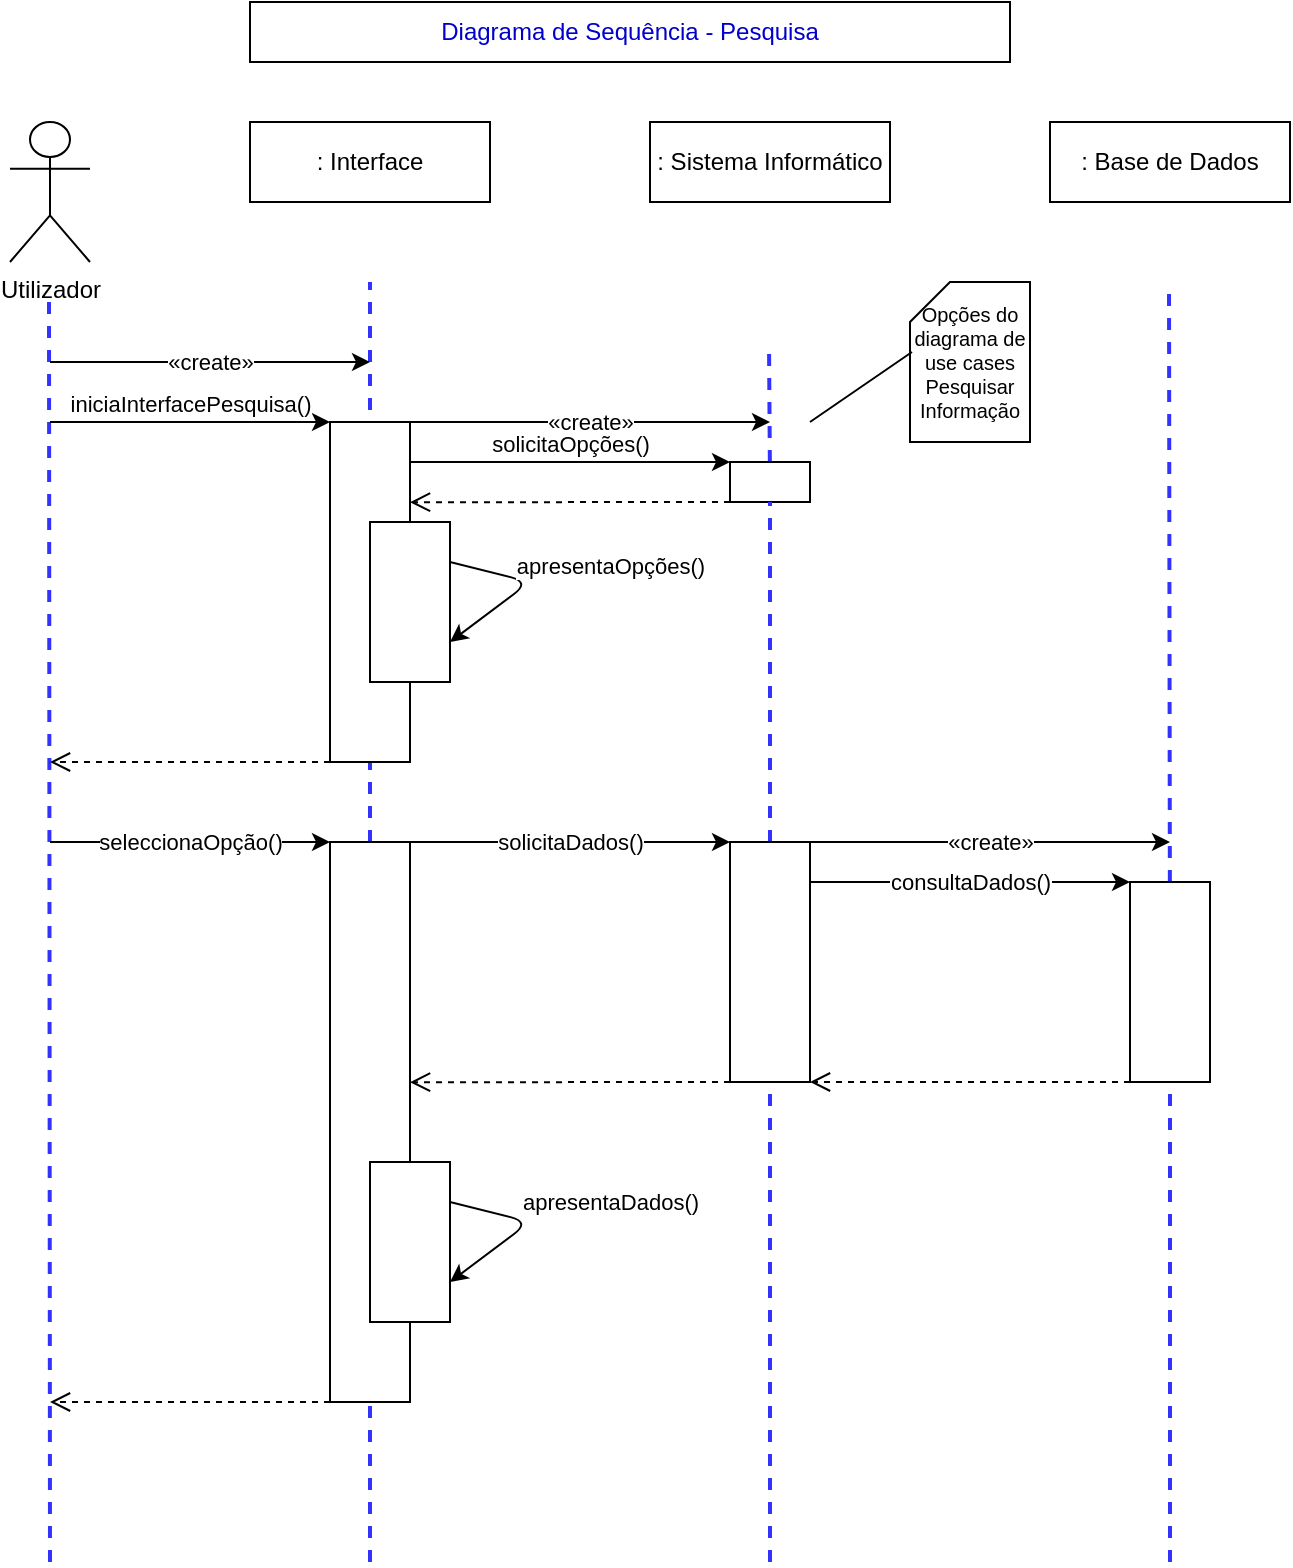 <mxfile version="13.7.9" type="embed" pages="7"><diagram id="oBqMUZdXp7EAC5SQ2_Kd" name="Pesquisa"><mxGraphModel dx="454" dy="210" grid="1" gridSize="10" guides="1" tooltips="1" connect="1" arrows="1" fold="1" page="1" pageScale="1" pageWidth="827" pageHeight="1169" math="0" shadow="0"><root><mxCell id="0"/><mxCell id="1" parent="0"/><mxCell id="7W8X7wgBB29pZyd62T7E-1" value="Utilizador" style="shape=umlActor;verticalLabelPosition=bottom;verticalAlign=top;html=1;outlineConnect=0;" parent="1" vertex="1"><mxGeometry x="40" y="80" width="40" height="70" as="geometry"/></mxCell><mxCell id="7W8X7wgBB29pZyd62T7E-2" value=": Interface" style="rounded=0;whiteSpace=wrap;html=1;" parent="1" vertex="1"><mxGeometry x="160" y="80" width="120" height="40" as="geometry"/></mxCell><mxCell id="7W8X7wgBB29pZyd62T7E-3" value=": Sistema Informático" style="rounded=0;whiteSpace=wrap;html=1;" parent="1" vertex="1"><mxGeometry x="360" y="80" width="120" height="40" as="geometry"/></mxCell><mxCell id="7W8X7wgBB29pZyd62T7E-4" value=": Base de Dados" style="rounded=0;whiteSpace=wrap;html=1;" parent="1" vertex="1"><mxGeometry x="560" y="80" width="120" height="40" as="geometry"/></mxCell><mxCell id="7W8X7wgBB29pZyd62T7E-5" value="" style="endArrow=none;dashed=1;html=1;strokeWidth=2;fillColor=#dae8fc;strokeColor=#3333FF;" parent="1" edge="1"><mxGeometry width="50" height="50" relative="1" as="geometry"><mxPoint x="60" y="800" as="sourcePoint"/><mxPoint x="59.5" y="170" as="targetPoint"/></mxGeometry></mxCell><mxCell id="7W8X7wgBB29pZyd62T7E-6" value="" style="endArrow=none;dashed=1;html=1;strokeWidth=2;fillColor=#dae8fc;strokeColor=#3333FF;" parent="1" source="7W8X7wgBB29pZyd62T7E-15" edge="1"><mxGeometry width="50" height="50" relative="1" as="geometry"><mxPoint x="220" y="842" as="sourcePoint"/><mxPoint x="220" y="160" as="targetPoint"/></mxGeometry></mxCell><mxCell id="7W8X7wgBB29pZyd62T7E-7" value="" style="endArrow=none;dashed=1;html=1;strokeWidth=2;fillColor=#dae8fc;strokeColor=#3333FF;" parent="1" source="7W8X7wgBB29pZyd62T7E-13" edge="1"><mxGeometry width="50" height="50" relative="1" as="geometry"><mxPoint x="419.5" y="872" as="sourcePoint"/><mxPoint x="419.5" y="190" as="targetPoint"/></mxGeometry></mxCell><mxCell id="7W8X7wgBB29pZyd62T7E-8" value="" style="endArrow=none;dashed=1;html=1;strokeWidth=2;fillColor=#dae8fc;strokeColor=#3333FF;" parent="1" source="7W8X7wgBB29pZyd62T7E-19" edge="1"><mxGeometry width="50" height="50" relative="1" as="geometry"><mxPoint x="619.5" y="842" as="sourcePoint"/><mxPoint x="619.5" y="160" as="targetPoint"/></mxGeometry></mxCell><mxCell id="7W8X7wgBB29pZyd62T7E-9" value="«create»" style="endArrow=classic;html=1;strokeWidth=1;" parent="1" edge="1"><mxGeometry width="50" height="50" relative="1" as="geometry"><mxPoint x="60" y="200" as="sourcePoint"/><mxPoint x="220" y="200" as="targetPoint"/></mxGeometry></mxCell><mxCell id="7W8X7wgBB29pZyd62T7E-10" value="«create»" style="endArrow=classic;html=1;strokeWidth=1;exitX=1;exitY=0;exitDx=0;exitDy=0;" parent="1" source="7W8X7wgBB29pZyd62T7E-17" edge="1"><mxGeometry width="50" height="50" relative="1" as="geometry"><mxPoint x="440" y="439" as="sourcePoint"/><mxPoint x="620" y="440" as="targetPoint"/></mxGeometry></mxCell><mxCell id="7W8X7wgBB29pZyd62T7E-11" value="«create»" style="endArrow=classic;html=1;strokeWidth=1;" parent="1" edge="1"><mxGeometry width="50" height="50" relative="1" as="geometry"><mxPoint x="240" y="230" as="sourcePoint"/><mxPoint x="420" y="230" as="targetPoint"/></mxGeometry></mxCell><mxCell id="7W8X7wgBB29pZyd62T7E-12" value="" style="rounded=0;whiteSpace=wrap;html=1;" parent="1" vertex="1"><mxGeometry x="200" y="230" width="40" height="170" as="geometry"/></mxCell><mxCell id="7W8X7wgBB29pZyd62T7E-13" value="" style="rounded=0;whiteSpace=wrap;html=1;" parent="1" vertex="1"><mxGeometry x="400" y="250" width="40" height="20" as="geometry"/></mxCell><mxCell id="7W8X7wgBB29pZyd62T7E-14" value="" style="endArrow=none;dashed=1;html=1;strokeWidth=2;fillColor=#dae8fc;strokeColor=#3333FF;" parent="1" source="7W8X7wgBB29pZyd62T7E-17" target="7W8X7wgBB29pZyd62T7E-13" edge="1"><mxGeometry width="50" height="50" relative="1" as="geometry"><mxPoint x="419.5" y="842" as="sourcePoint"/><mxPoint x="419.5" y="160" as="targetPoint"/></mxGeometry></mxCell><mxCell id="7W8X7wgBB29pZyd62T7E-15" value="" style="rounded=0;whiteSpace=wrap;html=1;" parent="1" vertex="1"><mxGeometry x="200" y="440" width="40" height="280" as="geometry"/></mxCell><mxCell id="7W8X7wgBB29pZyd62T7E-16" value="" style="endArrow=none;dashed=1;html=1;strokeWidth=2;fillColor=#dae8fc;strokeColor=#3333FF;" parent="1" target="7W8X7wgBB29pZyd62T7E-15" edge="1"><mxGeometry width="50" height="50" relative="1" as="geometry"><mxPoint x="220" y="800" as="sourcePoint"/><mxPoint x="220" y="160" as="targetPoint"/></mxGeometry></mxCell><mxCell id="7W8X7wgBB29pZyd62T7E-17" value="" style="rounded=0;whiteSpace=wrap;html=1;" parent="1" vertex="1"><mxGeometry x="400" y="440" width="40" height="120" as="geometry"/></mxCell><mxCell id="7W8X7wgBB29pZyd62T7E-18" value="" style="endArrow=none;dashed=1;html=1;strokeWidth=2;fillColor=#dae8fc;strokeColor=#3333FF;" parent="1" target="7W8X7wgBB29pZyd62T7E-17" edge="1"><mxGeometry width="50" height="50" relative="1" as="geometry"><mxPoint x="420" y="800" as="sourcePoint"/><mxPoint x="419.908" y="400" as="targetPoint"/></mxGeometry></mxCell><mxCell id="7W8X7wgBB29pZyd62T7E-19" value="" style="rounded=0;whiteSpace=wrap;html=1;" parent="1" vertex="1"><mxGeometry x="600" y="460" width="40" height="100" as="geometry"/></mxCell><mxCell id="7W8X7wgBB29pZyd62T7E-20" value="" style="endArrow=none;dashed=1;html=1;strokeWidth=2;fillColor=#dae8fc;strokeColor=#3333FF;" parent="1" target="7W8X7wgBB29pZyd62T7E-19" edge="1"><mxGeometry width="50" height="50" relative="1" as="geometry"><mxPoint x="620" y="800" as="sourcePoint"/><mxPoint x="619.5" y="160" as="targetPoint"/></mxGeometry></mxCell><mxCell id="7W8X7wgBB29pZyd62T7E-21" value="" style="endArrow=open;dashed=1;html=1;strokeColor=#000000;strokeWidth=1;endFill=0;endSize=8;startSize=8;exitX=0;exitY=1;exitDx=0;exitDy=0;" parent="1" edge="1"><mxGeometry width="50" height="50" relative="1" as="geometry"><mxPoint x="200" y="400" as="sourcePoint"/><mxPoint x="60" y="400" as="targetPoint"/></mxGeometry></mxCell><mxCell id="7W8X7wgBB29pZyd62T7E-22" value="" style="endArrow=open;dashed=1;html=1;strokeColor=#000000;strokeWidth=1;endFill=0;endSize=8;startSize=8;exitX=0;exitY=1;exitDx=0;exitDy=0;" parent="1" edge="1"><mxGeometry width="50" height="50" relative="1" as="geometry"><mxPoint x="200" y="720" as="sourcePoint"/><mxPoint x="60" y="720" as="targetPoint"/></mxGeometry></mxCell><mxCell id="7W8X7wgBB29pZyd62T7E-23" value="" style="endArrow=open;dashed=1;html=1;strokeColor=#000000;strokeWidth=1;endFill=0;endSize=8;startSize=8;exitX=0;exitY=1;exitDx=0;exitDy=0;" parent="1" source="7W8X7wgBB29pZyd62T7E-19" edge="1"><mxGeometry width="50" height="50" relative="1" as="geometry"><mxPoint x="580" y="560" as="sourcePoint"/><mxPoint x="440" y="560" as="targetPoint"/></mxGeometry></mxCell><mxCell id="7W8X7wgBB29pZyd62T7E-24" value="" style="endArrow=open;dashed=1;html=1;strokeColor=#000000;strokeWidth=1;endFill=0;endSize=8;startSize=8;exitX=0;exitY=1;exitDx=0;exitDy=0;entryX=1;entryY=0.429;entryDx=0;entryDy=0;entryPerimeter=0;" parent="1" source="7W8X7wgBB29pZyd62T7E-17" target="7W8X7wgBB29pZyd62T7E-15" edge="1"><mxGeometry width="50" height="50" relative="1" as="geometry"><mxPoint x="390" y="559" as="sourcePoint"/><mxPoint x="280" y="620" as="targetPoint"/></mxGeometry></mxCell><mxCell id="7W8X7wgBB29pZyd62T7E-25" value="" style="rounded=0;whiteSpace=wrap;html=1;" parent="1" vertex="1"><mxGeometry x="220" y="280" width="40" height="80" as="geometry"/></mxCell><mxCell id="7W8X7wgBB29pZyd62T7E-26" value="" style="rounded=0;whiteSpace=wrap;html=1;" parent="1" vertex="1"><mxGeometry x="220" y="600" width="40" height="80" as="geometry"/></mxCell><mxCell id="7W8X7wgBB29pZyd62T7E-27" value="iniciaInterfacePesquisa()" style="endArrow=classic;html=1;strokeWidth=1;entryX=0;entryY=0;entryDx=0;entryDy=0;verticalAlign=bottom;" parent="1" edge="1"><mxGeometry width="50" height="50" relative="1" as="geometry"><mxPoint x="60" y="230" as="sourcePoint"/><mxPoint x="200" y="230" as="targetPoint"/></mxGeometry></mxCell><mxCell id="7W8X7wgBB29pZyd62T7E-28" value="solicitaOpções()" style="endArrow=classic;html=1;strokeWidth=1;verticalAlign=bottom;" parent="1" edge="1"><mxGeometry width="50" height="50" relative="1" as="geometry"><mxPoint x="240" y="250" as="sourcePoint"/><mxPoint x="400" y="250" as="targetPoint"/></mxGeometry></mxCell><mxCell id="7W8X7wgBB29pZyd62T7E-29" value="" style="endArrow=open;dashed=1;html=1;strokeColor=#000000;strokeWidth=1;endFill=0;endSize=8;startSize=8;exitX=0;exitY=1;exitDx=0;exitDy=0;entryX=1;entryY=0.429;entryDx=0;entryDy=0;entryPerimeter=0;" parent="1" edge="1"><mxGeometry width="50" height="50" relative="1" as="geometry"><mxPoint x="400" y="270" as="sourcePoint"/><mxPoint x="240" y="270.12" as="targetPoint"/></mxGeometry></mxCell><mxCell id="7W8X7wgBB29pZyd62T7E-30" value="apresentaOpções()" style="endArrow=classic;html=1;strokeWidth=1;entryX=1;entryY=0.75;entryDx=0;entryDy=0;exitX=1;exitY=0.25;exitDx=0;exitDy=0;align=center;verticalAlign=top;" parent="1" source="7W8X7wgBB29pZyd62T7E-25" target="7W8X7wgBB29pZyd62T7E-25" edge="1"><mxGeometry x="0.014" y="-69" width="50" height="50" relative="1" as="geometry"><mxPoint x="260" y="283" as="sourcePoint"/><mxPoint x="260" y="360" as="targetPoint"/><Array as="points"><mxPoint x="300" y="310"/></Array><mxPoint x="86" y="31" as="offset"/></mxGeometry></mxCell><mxCell id="7W8X7wgBB29pZyd62T7E-31" value="apresentaDados()" style="endArrow=classic;html=1;strokeWidth=1;entryX=1;entryY=0.75;entryDx=0;entryDy=0;exitX=1;exitY=0.25;exitDx=0;exitDy=0;" parent="1" edge="1"><mxGeometry x="-0.096" y="41" width="50" height="50" relative="1" as="geometry"><mxPoint x="260" y="620" as="sourcePoint"/><mxPoint x="260" y="660" as="targetPoint"/><Array as="points"><mxPoint x="300" y="630"/></Array><mxPoint x="15" y="-43" as="offset"/></mxGeometry></mxCell><mxCell id="7W8X7wgBB29pZyd62T7E-32" value="seleccionaOpção()" style="endArrow=classic;html=1;strokeWidth=1;entryX=0;entryY=0;entryDx=0;entryDy=0;" parent="1" edge="1"><mxGeometry width="50" height="50" relative="1" as="geometry"><mxPoint x="60" y="440" as="sourcePoint"/><mxPoint x="200" y="440" as="targetPoint"/></mxGeometry></mxCell><mxCell id="7W8X7wgBB29pZyd62T7E-33" value="solicitaDados()" style="endArrow=classic;html=1;strokeWidth=1;" parent="1" edge="1"><mxGeometry width="50" height="50" relative="1" as="geometry"><mxPoint x="240" y="440" as="sourcePoint"/><mxPoint x="400" y="440" as="targetPoint"/></mxGeometry></mxCell><mxCell id="7W8X7wgBB29pZyd62T7E-34" value="consultaDados()" style="endArrow=classic;html=1;strokeWidth=1;" parent="1" edge="1"><mxGeometry width="50" height="50" relative="1" as="geometry"><mxPoint x="440" y="460" as="sourcePoint"/><mxPoint x="600" y="460" as="targetPoint"/></mxGeometry></mxCell><mxCell id="7W8X7wgBB29pZyd62T7E-35" value="Opções do diagrama de use cases Pesquisar Informação" style="shape=card;whiteSpace=wrap;html=1;size=20;fontSize=10;" parent="1" vertex="1"><mxGeometry x="490" y="160" width="60" height="80" as="geometry"/></mxCell><mxCell id="7W8X7wgBB29pZyd62T7E-37" value="" style="endArrow=none;html=1;fontSize=10;" parent="1" edge="1"><mxGeometry width="50" height="50" relative="1" as="geometry"><mxPoint x="440" y="230" as="sourcePoint"/><mxPoint x="491" y="195" as="targetPoint"/></mxGeometry></mxCell><mxCell id="Bi6U2AO4ZwUGLtdEcC3W-1" value="Diagrama de Sequência - Pesquisa" style="rounded=0;whiteSpace=wrap;html=1;fontColor=#0000CC;" parent="1" vertex="1"><mxGeometry x="160" y="20" width="380" height="30" as="geometry"/></mxCell></root></mxGraphModel></diagram><diagram name="Facturação" id="8GWUHBQHbRYF60v8jHFS"><mxGraphModel dx="454" dy="210" grid="1" gridSize="10" guides="1" tooltips="1" connect="1" arrows="1" fold="1" page="1" pageScale="1" pageWidth="827" pageHeight="1169" math="0" shadow="0"><root><mxCell id="0"/><mxCell id="1" parent="0"/><mxCell id="hO8CTnTAe7Eawf2AQecL-2" value="" style="endArrow=none;dashed=1;html=1;strokeWidth=2;fillColor=#dae8fc;strokeColor=#3333FF;" parent="1" edge="1"><mxGeometry width="50" height="50" relative="1" as="geometry"><mxPoint x="60" y="840" as="sourcePoint"/><mxPoint x="59.5" y="180" as="targetPoint"/></mxGeometry></mxCell><mxCell id="hO8CTnTAe7Eawf2AQecL-3" value=": Sistema de Facturação" style="rounded=0;whiteSpace=wrap;html=1;" parent="1" vertex="1"><mxGeometry x="160" y="80" width="120" height="40" as="geometry"/></mxCell><mxCell id="hO8CTnTAe7Eawf2AQecL-4" value="Sistema&lt;br&gt;Informático" style="shape=umlActor;verticalLabelPosition=bottom;verticalAlign=top;html=1;outlineConnect=0;" parent="1" vertex="1"><mxGeometry x="40" y="80" width="40" height="70" as="geometry"/></mxCell><mxCell id="hO8CTnTAe7Eawf2AQecL-5" value=": Recepcionista" style="rounded=0;whiteSpace=wrap;html=1;" parent="1" vertex="1"><mxGeometry x="360" y="80" width="120" height="40" as="geometry"/></mxCell><mxCell id="hO8CTnTAe7Eawf2AQecL-6" value=": Utente" style="rounded=0;whiteSpace=wrap;html=1;" parent="1" vertex="1"><mxGeometry x="560" y="80" width="120" height="40" as="geometry"/></mxCell><mxCell id="hO8CTnTAe7Eawf2AQecL-8" value="" style="endArrow=none;dashed=1;html=1;strokeWidth=2;fillColor=#dae8fc;strokeColor=#3333FF;" parent="1" edge="1"><mxGeometry width="50" height="50" relative="1" as="geometry"><mxPoint x="420" y="840" as="sourcePoint"/><mxPoint x="420" y="160" as="targetPoint"/></mxGeometry></mxCell><mxCell id="hO8CTnTAe7Eawf2AQecL-9" value="" style="endArrow=none;dashed=1;html=1;strokeWidth=2;fillColor=#dae8fc;strokeColor=#3333FF;" parent="1" source="hO8CTnTAe7Eawf2AQecL-22" edge="1"><mxGeometry width="50" height="50" relative="1" as="geometry"><mxPoint x="620" y="1000" as="sourcePoint"/><mxPoint x="620" y="160" as="targetPoint"/></mxGeometry></mxCell><mxCell id="hO8CTnTAe7Eawf2AQecL-10" value="«create»" style="endArrow=classic;html=1;strokeWidth=1;" parent="1" edge="1"><mxGeometry width="50" height="50" relative="1" as="geometry"><mxPoint x="60" y="200" as="sourcePoint"/><mxPoint x="220" y="200" as="targetPoint"/></mxGeometry></mxCell><mxCell id="hO8CTnTAe7Eawf2AQecL-1" value="" style="rounded=0;whiteSpace=wrap;html=1;" parent="1" vertex="1"><mxGeometry x="200" y="220" width="40" height="180" as="geometry"/></mxCell><mxCell id="hO8CTnTAe7Eawf2AQecL-11" value="" style="endArrow=none;dashed=1;html=1;strokeWidth=2;fillColor=#dae8fc;strokeColor=#3333FF;" parent="1" target="hO8CTnTAe7Eawf2AQecL-1" edge="1"><mxGeometry width="50" height="50" relative="1" as="geometry"><mxPoint x="220" y="840" as="sourcePoint"/><mxPoint x="219.5" y="180" as="targetPoint"/></mxGeometry></mxCell><mxCell id="hO8CTnTAe7Eawf2AQecL-12" value="" style="rounded=0;whiteSpace=wrap;html=1;" parent="1" vertex="1"><mxGeometry x="70" y="280" width="40" height="40" as="geometry"/></mxCell><mxCell id="hO8CTnTAe7Eawf2AQecL-14" value="pedirFacturacao()" style="endArrow=classic;html=1;strokeWidth=1;" parent="1" edge="1"><mxGeometry width="50" height="50" relative="1" as="geometry"><mxPoint x="60" y="220" as="sourcePoint"/><mxPoint x="200" y="220" as="targetPoint"/></mxGeometry></mxCell><mxCell id="hO8CTnTAe7Eawf2AQecL-15" value="" style="endArrow=open;dashed=1;html=1;strokeColor=#000000;strokeWidth=1;endFill=0;endSize=8;startSize=8;exitX=0;exitY=1;exitDx=0;exitDy=0;" parent="1" edge="1"><mxGeometry width="50" height="50" relative="1" as="geometry"><mxPoint x="200" y="400" as="sourcePoint"/><mxPoint x="60" y="400" as="targetPoint"/></mxGeometry></mxCell><mxCell id="hO8CTnTAe7Eawf2AQecL-17" value="«create»" style="endArrow=classic;html=1;strokeWidth=1;" parent="1" edge="1"><mxGeometry width="50" height="50" relative="1" as="geometry"><mxPoint x="60" y="440" as="sourcePoint"/><mxPoint x="420" y="440" as="targetPoint"/></mxGeometry></mxCell><mxCell id="hO8CTnTAe7Eawf2AQecL-18" value="" style="rounded=0;whiteSpace=wrap;html=1;" parent="1" vertex="1"><mxGeometry x="400" y="460" width="40" height="80" as="geometry"/></mxCell><mxCell id="hO8CTnTAe7Eawf2AQecL-20" value="emitirNumeroFactura()" style="endArrow=classic;html=1;strokeWidth=1;entryX=0;entryY=0;entryDx=0;entryDy=0;" parent="1" target="hO8CTnTAe7Eawf2AQecL-18" edge="1"><mxGeometry width="50" height="50" relative="1" as="geometry"><mxPoint x="60" y="460" as="sourcePoint"/><mxPoint x="390" y="460" as="targetPoint"/></mxGeometry></mxCell><mxCell id="hO8CTnTAe7Eawf2AQecL-21" value="«create»" style="endArrow=classic;html=1;strokeWidth=1;" parent="1" edge="1"><mxGeometry width="50" height="50" relative="1" as="geometry"><mxPoint x="440" y="460" as="sourcePoint"/><mxPoint x="618" y="460" as="targetPoint"/></mxGeometry></mxCell><mxCell id="hO8CTnTAe7Eawf2AQecL-23" value="apresentarValorApagar()" style="endArrow=classic;html=1;strokeWidth=1;entryX=0;entryY=0;entryDx=0;entryDy=0;" parent="1" target="hO8CTnTAe7Eawf2AQecL-22" edge="1"><mxGeometry width="50" height="50" relative="1" as="geometry"><mxPoint x="440" y="480" as="sourcePoint"/><mxPoint x="600" y="500" as="targetPoint"/></mxGeometry></mxCell><mxCell id="hO8CTnTAe7Eawf2AQecL-24" value="" style="endArrow=open;dashed=1;html=1;strokeColor=#000000;strokeWidth=1;endFill=0;endSize=8;startSize=8;entryX=1;entryY=1;entryDx=0;entryDy=0;exitX=0;exitY=1;exitDx=0;exitDy=0;" parent="1" source="hO8CTnTAe7Eawf2AQecL-22" target="hO8CTnTAe7Eawf2AQecL-18" edge="1"><mxGeometry width="50" height="50" relative="1" as="geometry"><mxPoint x="590" y="560" as="sourcePoint"/><mxPoint x="450" y="560" as="targetPoint"/></mxGeometry></mxCell><mxCell id="hO8CTnTAe7Eawf2AQecL-27" value="* [não recebe número&lt;br&gt;de factura dentro de&amp;nbsp;&lt;br&gt;60 s]" style="endArrow=none;dashed=1;html=1;strokeColor=#000000;strokeWidth=1;entryX=0.5;entryY=0;entryDx=0;entryDy=0;labelBackgroundColor=none;" parent="1" target="hO8CTnTAe7Eawf2AQecL-12" edge="1"><mxGeometry x="1" y="36" width="50" height="50" relative="1" as="geometry"><mxPoint x="60" y="270" as="sourcePoint"/><mxPoint x="410" y="330" as="targetPoint"/><mxPoint x="19" y="14" as="offset"/></mxGeometry></mxCell><mxCell id="hO8CTnTAe7Eawf2AQecL-28" value="" style="endArrow=none;dashed=1;html=1;strokeColor=#000000;strokeWidth=1;entryX=0.5;entryY=1;entryDx=0;entryDy=0;" parent="1" target="hO8CTnTAe7Eawf2AQecL-12" edge="1"><mxGeometry width="50" height="50" relative="1" as="geometry"><mxPoint x="60" y="340" as="sourcePoint"/><mxPoint x="260" y="270" as="targetPoint"/></mxGeometry></mxCell><mxCell id="hO8CTnTAe7Eawf2AQecL-31" value="pedirFacturacao()" style="endArrow=classic;html=1;strokeWidth=1;exitX=1;exitY=0;exitDx=0;exitDy=0;verticalAlign=top;" parent="1" source="hO8CTnTAe7Eawf2AQecL-12" edge="1"><mxGeometry width="50" height="50" relative="1" as="geometry"><mxPoint x="150" y="290" as="sourcePoint"/><mxPoint x="200" y="280" as="targetPoint"/></mxGeometry></mxCell><mxCell id="hO8CTnTAe7Eawf2AQecL-32" value="" style="endArrow=open;dashed=1;html=1;strokeColor=#000000;strokeWidth=1;endFill=0;endSize=8;startSize=8;entryX=1;entryY=1;entryDx=0;entryDy=0;" parent="1" target="hO8CTnTAe7Eawf2AQecL-12" edge="1"><mxGeometry width="50" height="50" relative="1" as="geometry"><mxPoint x="200" y="320" as="sourcePoint"/><mxPoint x="140" y="320" as="targetPoint"/></mxGeometry></mxCell><mxCell id="hO8CTnTAe7Eawf2AQecL-34" value="" style="endArrow=open;dashed=1;html=1;strokeColor=#000000;strokeWidth=1;endFill=0;endSize=8;startSize=8;exitX=0;exitY=1;exitDx=0;exitDy=0;" parent="1" edge="1"><mxGeometry width="50" height="50" relative="1" as="geometry"><mxPoint x="400" y="539" as="sourcePoint"/><mxPoint x="60" y="539" as="targetPoint"/></mxGeometry></mxCell><mxCell id="hO8CTnTAe7Eawf2AQecL-35" value="actualizarEstadoFacturacaoPago()" style="endArrow=classic;html=1;strokeWidth=1;" parent="1" edge="1"><mxGeometry x="0.014" y="-69" width="50" height="50" relative="1" as="geometry"><mxPoint x="60" y="710" as="sourcePoint"/><mxPoint x="60" y="787" as="targetPoint"/><Array as="points"><mxPoint x="100" y="717"/></Array><mxPoint x="86" y="31" as="offset"/></mxGeometry></mxCell><mxCell id="hO8CTnTAe7Eawf2AQecL-39" value="emitirFactura()" style="endArrow=classic;html=1;strokeWidth=1;entryX=0;entryY=0;entryDx=0;entryDy=0;" parent="1" target="hO8CTnTAe7Eawf2AQecL-46" edge="1"><mxGeometry width="50" height="50" relative="1" as="geometry"><mxPoint x="60" y="640" as="sourcePoint"/><mxPoint x="190" y="640" as="targetPoint"/></mxGeometry></mxCell><mxCell id="hO8CTnTAe7Eawf2AQecL-40" value="imprimirFactura()" style="endArrow=classic;html=1;strokeWidth=1;entryX=0;entryY=0;entryDx=0;entryDy=0;exitX=1;exitY=0;exitDx=0;exitDy=0;" parent="1" source="hO8CTnTAe7Eawf2AQecL-46" target="hO8CTnTAe7Eawf2AQecL-38" edge="1"><mxGeometry width="50" height="50" relative="1" as="geometry"><mxPoint x="250" y="640" as="sourcePoint"/><mxPoint x="390" y="640" as="targetPoint"/></mxGeometry></mxCell><mxCell id="hO8CTnTAe7Eawf2AQecL-38" value="" style="rounded=0;whiteSpace=wrap;html=1;" parent="1" vertex="1"><mxGeometry x="400" y="640" width="40" height="40" as="geometry"/></mxCell><mxCell id="hO8CTnTAe7Eawf2AQecL-43" value="" style="endArrow=open;dashed=1;html=1;strokeColor=#000000;strokeWidth=1;endFill=0;endSize=8;startSize=8;entryX=1;entryY=1;entryDx=0;entryDy=0;exitX=0;exitY=1;exitDx=0;exitDy=0;" parent="1" source="hO8CTnTAe7Eawf2AQecL-38" target="hO8CTnTAe7Eawf2AQecL-46" edge="1"><mxGeometry width="50" height="50" relative="1" as="geometry"><mxPoint x="390" y="680" as="sourcePoint"/><mxPoint x="250" y="679.58" as="targetPoint"/></mxGeometry></mxCell><mxCell id="hO8CTnTAe7Eawf2AQecL-44" value="entregaFacturaCliente()" style="endArrow=classic;html=1;strokeWidth=1;entryX=0;entryY=0;entryDx=0;entryDy=0;exitX=1;exitY=0;exitDx=0;exitDy=0;" parent="1" source="hO8CTnTAe7Eawf2AQecL-38" target="hO8CTnTAe7Eawf2AQecL-48" edge="1"><mxGeometry x="-0.143" width="50" height="50" relative="1" as="geometry"><mxPoint x="450" y="640" as="sourcePoint"/><mxPoint x="590" y="640" as="targetPoint"/><mxPoint as="offset"/></mxGeometry></mxCell><mxCell id="hO8CTnTAe7Eawf2AQecL-45" value="" style="endArrow=open;dashed=1;html=1;strokeColor=#000000;strokeWidth=1;endFill=0;endSize=8;startSize=8;exitX=0;exitY=1;exitDx=0;exitDy=0;entryX=1;entryY=1;entryDx=0;entryDy=0;" parent="1" source="hO8CTnTAe7Eawf2AQecL-48" target="hO8CTnTAe7Eawf2AQecL-38" edge="1"><mxGeometry width="50" height="50" relative="1" as="geometry"><mxPoint x="590" y="679.58" as="sourcePoint"/><mxPoint x="450" y="680" as="targetPoint"/></mxGeometry></mxCell><mxCell id="hO8CTnTAe7Eawf2AQecL-46" value="" style="rounded=0;whiteSpace=wrap;html=1;" parent="1" vertex="1"><mxGeometry x="200" y="640" width="40" height="40" as="geometry"/></mxCell><mxCell id="hO8CTnTAe7Eawf2AQecL-48" value="" style="rounded=0;whiteSpace=wrap;html=1;" parent="1" vertex="1"><mxGeometry x="600" y="640" width="40" height="40" as="geometry"/></mxCell><mxCell id="hO8CTnTAe7Eawf2AQecL-49" value="" style="endArrow=open;dashed=1;html=1;strokeColor=#000000;strokeWidth=1;endFill=0;endSize=8;startSize=8;" parent="1" edge="1"><mxGeometry width="50" height="50" relative="1" as="geometry"><mxPoint x="200" y="679" as="sourcePoint"/><mxPoint x="60" y="679.17" as="targetPoint"/></mxGeometry></mxCell><mxCell id="hO8CTnTAe7Eawf2AQecL-22" value="" style="rounded=0;whiteSpace=wrap;html=1;" parent="1" vertex="1"><mxGeometry x="600" y="480" width="40" height="60" as="geometry"/></mxCell><mxCell id="06b96AH9om1RXA471xMc-1" value="" style="endArrow=none;dashed=1;html=1;strokeWidth=2;fillColor=#dae8fc;strokeColor=#3333FF;" parent="1" target="hO8CTnTAe7Eawf2AQecL-22" edge="1"><mxGeometry width="50" height="50" relative="1" as="geometry"><mxPoint x="620" y="840" as="sourcePoint"/><mxPoint x="620" y="160" as="targetPoint"/></mxGeometry></mxCell><mxCell id="gDaxWYa9jy69CfYZWvsP-1" value="Diagrama de Sequência - Facturação" style="rounded=0;whiteSpace=wrap;html=1;fontColor=#0000CC;" parent="1" vertex="1"><mxGeometry x="160" y="20" width="380" height="30" as="geometry"/></mxCell></root></mxGraphModel></diagram><diagram name="Atribuir Vaga" id="4KfI_MMCa4yM40Bz5g-b"><mxGraphModel dx="454" dy="210" grid="1" gridSize="10" guides="1" tooltips="1" connect="1" arrows="1" fold="1" page="1" pageScale="1" pageWidth="827" pageHeight="1169" math="0" shadow="0"><root><mxCell id="5AYwY359rfTVdC4dCnKr-0"/><mxCell id="5AYwY359rfTVdC4dCnKr-1" parent="5AYwY359rfTVdC4dCnKr-0"/><mxCell id="wrcF2Uz3QnPUzupPBUTH-21" value="" style="rounded=0;whiteSpace=wrap;html=1;labelBackgroundColor=none;strokeWidth=2;fillColor=#FFFFFF;align=left;" parent="5AYwY359rfTVdC4dCnKr-1" vertex="1"><mxGeometry x="50" y="678.6" width="400" height="161.4" as="geometry"/></mxCell><mxCell id="wrcF2Uz3QnPUzupPBUTH-20" value="" style="rounded=0;whiteSpace=wrap;html=1;labelBackgroundColor=none;strokeWidth=2;fillColor=#FFFFFF;align=left;" parent="5AYwY359rfTVdC4dCnKr-1" vertex="1"><mxGeometry x="50" y="360" width="400" height="320" as="geometry"/></mxCell><mxCell id="rR4Ji8zT3hNLqgpskdZH-1" value="" style="endArrow=none;dashed=1;html=1;strokeWidth=2;fillColor=#dae8fc;strokeColor=#3333FF;" parent="5AYwY359rfTVdC4dCnKr-1" edge="1"><mxGeometry width="50" height="50" relative="1" as="geometry"><mxPoint x="220" y="880" as="sourcePoint"/><mxPoint x="220" y="440" as="targetPoint"/></mxGeometry></mxCell><mxCell id="huelvOb1-22fl3Q3t9y2-0" value=": Utente" style="rounded=0;whiteSpace=wrap;html=1;" parent="5AYwY359rfTVdC4dCnKr-1" vertex="1"><mxGeometry x="160" y="80" width="120" height="40" as="geometry"/></mxCell><mxCell id="huelvOb1-22fl3Q3t9y2-1" value="Sistema&lt;br&gt;de Vagas" style="shape=umlActor;verticalLabelPosition=bottom;verticalAlign=top;html=1;outlineConnect=0;" parent="5AYwY359rfTVdC4dCnKr-1" vertex="1"><mxGeometry x="40" y="80" width="40" height="70" as="geometry"/></mxCell><mxCell id="huelvOb1-22fl3Q3t9y2-2" value=": Sistema Informático" style="rounded=0;whiteSpace=wrap;html=1;" parent="5AYwY359rfTVdC4dCnKr-1" vertex="1"><mxGeometry x="360" y="80" width="120" height="40" as="geometry"/></mxCell><mxCell id="ceWhE7J2lFOy_AOx4QZ7-1" value="" style="endArrow=none;dashed=1;html=1;strokeWidth=2;fillColor=#dae8fc;strokeColor=#3333FF;" parent="5AYwY359rfTVdC4dCnKr-1" edge="1"><mxGeometry width="50" height="50" relative="1" as="geometry"><mxPoint x="60" y="880" as="sourcePoint"/><mxPoint x="59.5" y="180" as="targetPoint"/></mxGeometry></mxCell><mxCell id="ceWhE7J2lFOy_AOx4QZ7-3" value="" style="endArrow=none;dashed=1;html=1;strokeWidth=2;fillColor=#dae8fc;strokeColor=#3333FF;" parent="5AYwY359rfTVdC4dCnKr-1" source="wrcF2Uz3QnPUzupPBUTH-13" edge="1"><mxGeometry width="50" height="50" relative="1" as="geometry"><mxPoint x="420" y="1000" as="sourcePoint"/><mxPoint x="420" y="160" as="targetPoint"/></mxGeometry></mxCell><mxCell id="ePgolRv8IFbqYyioInZo-0" value="atribuirVagaUtente()" style="endArrow=classic;html=1;strokeWidth=1;" parent="5AYwY359rfTVdC4dCnKr-1" edge="1"><mxGeometry x="0.014" y="-69" width="50" height="50" relative="1" as="geometry"><mxPoint x="60" y="200" as="sourcePoint"/><mxPoint x="60" y="277" as="targetPoint"/><Array as="points"><mxPoint x="100" y="207"/></Array><mxPoint x="86" y="31" as="offset"/></mxGeometry></mxCell><mxCell id="Rn9xOFVkHRvaP35qVuyh-0" value="«create»" style="endArrow=classic;html=1;strokeWidth=1;" parent="5AYwY359rfTVdC4dCnKr-1" edge="1"><mxGeometry width="50" height="50" relative="1" as="geometry"><mxPoint x="60" y="300" as="sourcePoint"/><mxPoint x="220" y="300" as="targetPoint"/></mxGeometry></mxCell><mxCell id="rR4Ji8zT3hNLqgpskdZH-0" value="" style="rounded=0;whiteSpace=wrap;html=1;" parent="5AYwY359rfTVdC4dCnKr-1" vertex="1"><mxGeometry x="200" y="320" width="40" height="40" as="geometry"/></mxCell><mxCell id="qQF9PVzehrA-bBYgVKkb-0" value="enviarMensagem()" style="endArrow=classic;html=1;strokeWidth=1;entryX=0;entryY=0;entryDx=0;entryDy=0;" parent="5AYwY359rfTVdC4dCnKr-1" edge="1"><mxGeometry width="50" height="50" relative="1" as="geometry"><mxPoint x="60" y="320" as="sourcePoint"/><mxPoint x="200" y="320" as="targetPoint"/></mxGeometry></mxCell><mxCell id="wrcF2Uz3QnPUzupPBUTH-14" value="" style="endArrow=none;dashed=1;html=1;strokeWidth=2;fillColor=#dae8fc;strokeColor=#3333FF;" parent="5AYwY359rfTVdC4dCnKr-1" target="wrcF2Uz3QnPUzupPBUTH-13" edge="1"><mxGeometry width="50" height="50" relative="1" as="geometry"><mxPoint x="420" y="880" as="sourcePoint"/><mxPoint x="420" y="160" as="targetPoint"/></mxGeometry></mxCell><mxCell id="ceWhE7J2lFOy_AOx4QZ7-2" value="" style="endArrow=none;dashed=1;html=1;strokeWidth=2;fillColor=#dae8fc;strokeColor=#3333FF;" parent="5AYwY359rfTVdC4dCnKr-1" source="rR4Ji8zT3hNLqgpskdZH-0" edge="1"><mxGeometry width="50" height="50" relative="1" as="geometry"><mxPoint x="220" y="1000" as="sourcePoint"/><mxPoint x="220" y="160" as="targetPoint"/></mxGeometry></mxCell><mxCell id="wrcF2Uz3QnPUzupPBUTH-1" value="" style="endArrow=none;html=1;labelBackgroundColor=none;strokeWidth=2;exitX=0;exitY=0.5;exitDx=0;exitDy=0;entryX=1;entryY=0.5;entryDx=0;entryDy=0;dashed=1;strokeColor=#FFFFFF;" parent="5AYwY359rfTVdC4dCnKr-1" edge="1"><mxGeometry x="55" y="360" width="50" height="50" as="geometry"><mxPoint x="55" y="680" as="sourcePoint"/><mxPoint x="445" y="680" as="targetPoint"/></mxGeometry></mxCell><mxCell id="wrcF2Uz3QnPUzupPBUTH-2" value="ALT" style="text;html=1;strokeColor=none;fillColor=none;align=center;verticalAlign=middle;whiteSpace=wrap;rounded=0;fontStyle=1" parent="5AYwY359rfTVdC4dCnKr-1" vertex="1"><mxGeometry x="50" y="360" width="48.75" height="51.2" as="geometry"/></mxCell><mxCell id="wrcF2Uz3QnPUzupPBUTH-3" value="{confirma = True}" style="text;html=1;strokeColor=none;fillColor=none;align=left;verticalAlign=middle;whiteSpace=wrap;rounded=0;" parent="5AYwY359rfTVdC4dCnKr-1" vertex="1"><mxGeometry x="60" y="397.53" width="146.25" height="13.67" as="geometry"/></mxCell><mxCell id="wrcF2Uz3QnPUzupPBUTH-4" value="{confirma = False OR não responde dentro do tempo}" style="text;html=1;strokeColor=none;fillColor=none;align=left;verticalAlign=middle;whiteSpace=wrap;rounded=0;" parent="5AYwY359rfTVdC4dCnKr-1" vertex="1"><mxGeometry x="60" y="700" width="146.25" height="17.2" as="geometry"/></mxCell><mxCell id="FiUIgCn4gPfowO--44_3-0" value="" style="endArrow=open;dashed=1;html=1;strokeColor=#000000;strokeWidth=1;endFill=0;endSize=8;startSize=8;exitX=0;exitY=1;exitDx=0;exitDy=0;" parent="5AYwY359rfTVdC4dCnKr-1" edge="1"><mxGeometry x="50" y="360" width="50" height="50" as="geometry"><mxPoint x="200" y="435.294" as="sourcePoint"/><mxPoint x="60" y="435.294" as="targetPoint"/></mxGeometry></mxCell><mxCell id="wrcF2Uz3QnPUzupPBUTH-8" value="" style="rounded=0;whiteSpace=wrap;html=1;" parent="5AYwY359rfTVdC4dCnKr-1" vertex="1"><mxGeometry x="200" y="360" width="40" height="75.294" as="geometry"/></mxCell><mxCell id="wrcF2Uz3QnPUzupPBUTH-9" value="removerUtenteDaLista()" style="endArrow=classic;html=1;strokeWidth=1;" parent="5AYwY359rfTVdC4dCnKr-1" edge="1"><mxGeometry y="40" width="50" height="50" as="geometry"><mxPoint x="60" y="460.001" as="sourcePoint"/><mxPoint x="60.25" y="511.816" as="targetPoint"/><Array as="points"><mxPoint x="100" y="474.453"/></Array><mxPoint x="110" y="-11" as="offset"/></mxGeometry></mxCell><mxCell id="wrcF2Uz3QnPUzupPBUTH-11" value="«create»" style="endArrow=classic;html=1;strokeWidth=1;" parent="5AYwY359rfTVdC4dCnKr-1" edge="1"><mxGeometry x="50" y="360" width="50" height="50" as="geometry"><mxPoint x="60" y="540" as="sourcePoint"/><mxPoint x="420" y="540" as="targetPoint"/></mxGeometry></mxCell><mxCell id="wrcF2Uz3QnPUzupPBUTH-12" value="registarDataHora()" style="endArrow=classic;html=1;strokeWidth=1;" parent="5AYwY359rfTVdC4dCnKr-1" edge="1"><mxGeometry x="50" y="360" width="50" height="50" as="geometry"><mxPoint x="60" y="559.503" as="sourcePoint"/><mxPoint x="400" y="559.503" as="targetPoint"/></mxGeometry></mxCell><mxCell id="wrcF2Uz3QnPUzupPBUTH-15" value="" style="endArrow=open;dashed=1;html=1;strokeColor=#000000;strokeWidth=1;endFill=0;endSize=8;startSize=8;" parent="5AYwY359rfTVdC4dCnKr-1" edge="1"><mxGeometry x="50" y="360" width="50" height="50" as="geometry"><mxPoint x="400" y="580.0" as="sourcePoint"/><mxPoint x="61.25" y="580.0" as="targetPoint"/></mxGeometry></mxCell><mxCell id="wrcF2Uz3QnPUzupPBUTH-16" value="removerVaga()" style="endArrow=classic;html=1;strokeWidth=1;" parent="5AYwY359rfTVdC4dCnKr-1" edge="1"><mxGeometry y="40" width="50" height="50" as="geometry"><mxPoint x="60" y="598.999" as="sourcePoint"/><mxPoint x="60.25" y="650.814" as="targetPoint"/><Array as="points"><mxPoint x="100" y="613.451"/></Array><mxPoint x="90" y="-11" as="offset"/></mxGeometry></mxCell><mxCell id="wrcF2Uz3QnPUzupPBUTH-13" value="" style="rounded=0;whiteSpace=wrap;html=1;" parent="5AYwY359rfTVdC4dCnKr-1" vertex="1"><mxGeometry x="400" y="560" width="40" height="20" as="geometry"/></mxCell><mxCell id="wrcF2Uz3QnPUzupPBUTH-17" value="" style="rounded=0;whiteSpace=wrap;html=1;" parent="5AYwY359rfTVdC4dCnKr-1" vertex="1"><mxGeometry x="200" y="680" width="40" height="75.294" as="geometry"/></mxCell><mxCell id="wrcF2Uz3QnPUzupPBUTH-18" value="" style="endArrow=open;dashed=1;html=1;strokeColor=#000000;strokeWidth=1;endFill=0;endSize=8;startSize=8;exitX=0;exitY=1;exitDx=0;exitDy=0;" parent="5AYwY359rfTVdC4dCnKr-1" edge="1"><mxGeometry x="50" y="360" width="50" height="50" as="geometry"><mxPoint x="200" y="755.294" as="sourcePoint"/><mxPoint x="60" y="755.294" as="targetPoint"/></mxGeometry></mxCell><mxCell id="wrcF2Uz3QnPUzupPBUTH-19" value="proximoUtenteDaLista()" style="endArrow=classic;html=1;strokeWidth=1;" parent="5AYwY359rfTVdC4dCnKr-1" edge="1"><mxGeometry y="40" width="50" height="50" as="geometry"><mxPoint x="58.75" y="779.999" as="sourcePoint"/><mxPoint x="59" y="831.814" as="targetPoint"/><Array as="points"><mxPoint x="98.75" y="794.451"/></Array><mxPoint x="111" y="-11" as="offset"/></mxGeometry></mxCell><mxCell id="xH3S4r-9zHtaTTuLSS2h-0" value="Diagrama de Sequência - Atribuir Vaga" style="rounded=0;whiteSpace=wrap;html=1;fontColor=#0000CC;" parent="5AYwY359rfTVdC4dCnKr-1" vertex="1"><mxGeometry x="80" y="30" width="380" height="30" as="geometry"/></mxCell></root></mxGraphModel></diagram><diagram name="Marcar Consulta" id="kluEzph8G5ekH2wgPhSW"><mxGraphModel dx="454" dy="210" grid="1" gridSize="10" guides="1" tooltips="1" connect="1" arrows="1" fold="1" page="1" pageScale="1" pageWidth="850" pageHeight="1100" math="0" shadow="0"><root><mxCell id="0"/><mxCell id="1" parent="0"/><mxCell id="F6ioT5Sw9zix-FrWTJoX-1" value="" style="rounded=0;whiteSpace=wrap;html=1;fontColor=#000000;align=left;fillColor=none;" parent="1" vertex="1"><mxGeometry x="20" y="420" width="810" height="440" as="geometry"/></mxCell><mxCell id="3nuBFxr9cyL0pnOWT2aG-1" value=":Interface" style="shape=umlLifeline;perimeter=lifelinePerimeter;container=1;collapsible=0;recursiveResize=0;rounded=0;shadow=0;strokeWidth=1;" parent="1" vertex="1"><mxGeometry x="280" y="70" width="100" height="810" as="geometry"/></mxCell><mxCell id="3nuBFxr9cyL0pnOWT2aG-2" value="" style="points=[];perimeter=orthogonalPerimeter;rounded=0;shadow=0;strokeWidth=1;" parent="3nuBFxr9cyL0pnOWT2aG-1" vertex="1"><mxGeometry x="45" y="80" width="10" height="100" as="geometry"/></mxCell><mxCell id="YQtkqXcjkH6NP58llE0U-8" value="" style="points=[];perimeter=orthogonalPerimeter;rounded=0;shadow=0;strokeWidth=1;" parent="3nuBFxr9cyL0pnOWT2aG-1" vertex="1"><mxGeometry x="45" y="210" width="10" height="50" as="geometry"/></mxCell><mxCell id="YQtkqXcjkH6NP58llE0U-16" value="" style="points=[];perimeter=orthogonalPerimeter;rounded=0;shadow=0;strokeWidth=1;" parent="3nuBFxr9cyL0pnOWT2aG-1" vertex="1"><mxGeometry x="45" y="290" width="10" height="50" as="geometry"/></mxCell><mxCell id="YQtkqXcjkH6NP58llE0U-29" value="" style="points=[];perimeter=orthogonalPerimeter;rounded=0;shadow=0;strokeWidth=1;" parent="3nuBFxr9cyL0pnOWT2aG-1" vertex="1"><mxGeometry x="45" y="393" width="10" height="67" as="geometry"/></mxCell><mxCell id="YQtkqXcjkH6NP58llE0U-46" value="" style="points=[];perimeter=orthogonalPerimeter;rounded=0;shadow=0;strokeWidth=1;" parent="3nuBFxr9cyL0pnOWT2aG-1" vertex="1"><mxGeometry x="45" y="530" width="10" height="50" as="geometry"/></mxCell><mxCell id="YQtkqXcjkH6NP58llE0U-56" value="" style="points=[];perimeter=orthogonalPerimeter;rounded=0;shadow=0;strokeWidth=1;" parent="3nuBFxr9cyL0pnOWT2aG-1" vertex="1"><mxGeometry x="45" y="620" width="10" height="130" as="geometry"/></mxCell><mxCell id="3nuBFxr9cyL0pnOWT2aG-5" value=":S.I." style="shape=umlLifeline;perimeter=lifelinePerimeter;container=1;collapsible=0;recursiveResize=0;rounded=0;shadow=0;strokeWidth=1;" parent="1" vertex="1"><mxGeometry x="520" y="70" width="100" height="810" as="geometry"/></mxCell><mxCell id="3nuBFxr9cyL0pnOWT2aG-6" value="" style="points=[];perimeter=orthogonalPerimeter;rounded=0;shadow=0;strokeWidth=1;" parent="3nuBFxr9cyL0pnOWT2aG-5" vertex="1"><mxGeometry x="45" y="110" width="10" height="70" as="geometry"/></mxCell><mxCell id="YQtkqXcjkH6NP58llE0U-7" value="" style="points=[];perimeter=orthogonalPerimeter;rounded=0;shadow=0;strokeWidth=1;" parent="3nuBFxr9cyL0pnOWT2aG-5" vertex="1"><mxGeometry x="45" y="210" width="10" height="50" as="geometry"/></mxCell><mxCell id="YQtkqXcjkH6NP58llE0U-19" value="" style="points=[];perimeter=orthogonalPerimeter;rounded=0;shadow=0;strokeWidth=1;" parent="3nuBFxr9cyL0pnOWT2aG-5" vertex="1"><mxGeometry x="45" y="300" width="10" height="40" as="geometry"/></mxCell><mxCell id="YQtkqXcjkH6NP58llE0U-30" value="" style="points=[];perimeter=orthogonalPerimeter;rounded=0;shadow=0;strokeWidth=1;" parent="3nuBFxr9cyL0pnOWT2aG-5" vertex="1"><mxGeometry x="45" y="403" width="10" height="67" as="geometry"/></mxCell><mxCell id="YQtkqXcjkH6NP58llE0U-47" value="" style="points=[];perimeter=orthogonalPerimeter;rounded=0;shadow=0;strokeWidth=1;" parent="3nuBFxr9cyL0pnOWT2aG-5" vertex="1"><mxGeometry x="45" y="540" width="10" height="40" as="geometry"/></mxCell><mxCell id="YQtkqXcjkH6NP58llE0U-57" value="" style="points=[];perimeter=orthogonalPerimeter;rounded=0;shadow=0;strokeWidth=1;" parent="3nuBFxr9cyL0pnOWT2aG-5" vertex="1"><mxGeometry x="45" y="630" width="10" height="120" as="geometry"/></mxCell><mxCell id="YQtkqXcjkH6NP58llE0U-1" value="&lt;u&gt;Utente&lt;/u&gt;" style="shape=umlActor;verticalLabelPosition=bottom;verticalAlign=top;html=1;outlineConnect=0;" parent="1" vertex="1"><mxGeometry x="50" y="20" width="30" height="60" as="geometry"/></mxCell><mxCell id="3nuBFxr9cyL0pnOWT2aG-3" value="fazer log in (nºutente)" style="verticalAlign=bottom;startArrow=none;endArrow=open;startSize=8;shadow=0;strokeWidth=1;endFill=0;startFill=0;" parent="1" edge="1"><mxGeometry x="-0.148" y="2" relative="1" as="geometry"><mxPoint x="65" y="152" as="sourcePoint"/><mxPoint x="330" y="152" as="targetPoint"/><mxPoint as="offset"/></mxGeometry></mxCell><mxCell id="YQtkqXcjkH6NP58llE0U-2" style="edgeStyle=elbowEdgeStyle;rounded=0;orthogonalLoop=1;jettySize=auto;html=1;endArrow=classic;endFill=1;" parent="1" source="3nuBFxr9cyL0pnOWT2aG-2" target="3nuBFxr9cyL0pnOWT2aG-6" edge="1"><mxGeometry relative="1" as="geometry"><Array as="points"><mxPoint x="400" y="220"/><mxPoint x="490" y="210"/><mxPoint x="413" y="210"/></Array></mxGeometry></mxCell><mxCell id="YQtkqXcjkH6NP58llE0U-3" value="obter lista de especialidades()" style="edgeLabel;html=1;align=center;verticalAlign=middle;resizable=0;points=[];" parent="YQtkqXcjkH6NP58llE0U-2" vertex="1" connectable="0"><mxGeometry x="0.103" y="1" relative="1" as="geometry"><mxPoint x="-32" y="-9" as="offset"/></mxGeometry></mxCell><mxCell id="YQtkqXcjkH6NP58llE0U-4" style="edgeStyle=elbowEdgeStyle;rounded=0;orthogonalLoop=1;jettySize=auto;html=1;dashed=1;endArrow=open;endFill=0;" parent="1" source="3nuBFxr9cyL0pnOWT2aG-6" edge="1"><mxGeometry relative="1" as="geometry"><mxPoint x="340" y="241" as="targetPoint"/><Array as="points"><mxPoint x="560" y="241"/><mxPoint x="540" y="240"/><mxPoint x="520" y="230"/></Array></mxGeometry></mxCell><mxCell id="YQtkqXcjkH6NP58llE0U-5" value="" style="endArrow=none;dashed=1;html=1;dashPattern=1 3;strokeWidth=2;fontColor=#0000CC;" parent="1" edge="1"><mxGeometry width="50" height="50" relative="1" as="geometry"><mxPoint x="65" y="880" as="sourcePoint"/><mxPoint x="65" y="100" as="targetPoint"/></mxGeometry></mxCell><mxCell id="YQtkqXcjkH6NP58llE0U-9" value="" style="endArrow=open;html=1;endFill=0;entryX=0.1;entryY=0;entryDx=0;entryDy=0;entryPerimeter=0;" parent="1" target="YQtkqXcjkH6NP58llE0U-8" edge="1"><mxGeometry width="50" height="50" relative="1" as="geometry"><mxPoint x="70" y="280" as="sourcePoint"/><mxPoint x="330" y="210" as="targetPoint"/></mxGeometry></mxCell><mxCell id="YQtkqXcjkH6NP58llE0U-10" value="escolher especialidade (ID_especialidade)" style="edgeLabel;html=1;align=center;verticalAlign=middle;resizable=0;points=[];" parent="YQtkqXcjkH6NP58llE0U-9" vertex="1" connectable="0"><mxGeometry x="0.108" y="2" relative="1" as="geometry"><mxPoint x="3" y="-8" as="offset"/></mxGeometry></mxCell><mxCell id="YQtkqXcjkH6NP58llE0U-11" style="edgeStyle=elbowEdgeStyle;rounded=0;orthogonalLoop=1;jettySize=auto;html=1;startArrow=none;startFill=0;endArrow=classic;endFill=1;" parent="1" source="YQtkqXcjkH6NP58llE0U-8" target="3nuBFxr9cyL0pnOWT2aG-5" edge="1"><mxGeometry relative="1" as="geometry"><mxPoint x="540" y="289" as="targetPoint"/><Array as="points"><mxPoint x="390" y="285"/><mxPoint x="370" y="290"/><mxPoint x="530" y="292"/><mxPoint x="550" y="288"/><mxPoint x="490" y="288"/><mxPoint x="280" y="288"/></Array></mxGeometry></mxCell><mxCell id="YQtkqXcjkH6NP58llE0U-12" value="obter lista de meses()" style="edgeLabel;html=1;align=center;verticalAlign=middle;resizable=0;points=[];" parent="YQtkqXcjkH6NP58llE0U-11" vertex="1" connectable="0"><mxGeometry x="0.146" y="2" relative="1" as="geometry"><mxPoint x="-59" y="-8" as="offset"/></mxGeometry></mxCell><mxCell id="YQtkqXcjkH6NP58llE0U-13" value="" style="endArrow=open;html=1;endFill=0;dashed=1;" parent="1" target="YQtkqXcjkH6NP58llE0U-8" edge="1"><mxGeometry width="50" height="50" relative="1" as="geometry"><mxPoint x="560" y="320" as="sourcePoint"/><mxPoint x="350" y="306" as="targetPoint"/></mxGeometry></mxCell><mxCell id="YQtkqXcjkH6NP58llE0U-20" value="" style="endArrow=open;html=1;endFill=0;" parent="1" edge="1"><mxGeometry width="50" height="50" relative="1" as="geometry"><mxPoint x="70" y="360" as="sourcePoint"/><mxPoint x="330" y="360" as="targetPoint"/></mxGeometry></mxCell><mxCell id="YQtkqXcjkH6NP58llE0U-21" value="escolher mês (mês)" style="edgeLabel;html=1;align=center;verticalAlign=middle;resizable=0;points=[];" parent="YQtkqXcjkH6NP58llE0U-20" vertex="1" connectable="0"><mxGeometry x="0.108" y="2" relative="1" as="geometry"><mxPoint x="-50" y="-8" as="offset"/></mxGeometry></mxCell><mxCell id="YQtkqXcjkH6NP58llE0U-22" value="" style="endArrow=classic;html=1;endFill=1;" parent="1" target="3nuBFxr9cyL0pnOWT2aG-5" edge="1"><mxGeometry width="50" height="50" relative="1" as="geometry"><mxPoint x="340" y="370" as="sourcePoint"/><mxPoint x="560" y="370" as="targetPoint"/></mxGeometry></mxCell><mxCell id="YQtkqXcjkH6NP58llE0U-23" value="obter listas de dias com vaga ()" style="edgeLabel;html=1;align=center;verticalAlign=middle;resizable=0;points=[];" parent="YQtkqXcjkH6NP58llE0U-22" vertex="1" connectable="0"><mxGeometry x="0.108" y="2" relative="1" as="geometry"><mxPoint x="-27" y="-8" as="offset"/></mxGeometry></mxCell><mxCell id="YQtkqXcjkH6NP58llE0U-24" value="" style="endArrow=open;html=1;endFill=0;dashed=1;" parent="1" edge="1"><mxGeometry width="50" height="50" relative="1" as="geometry"><mxPoint x="564" y="401" as="sourcePoint"/><mxPoint x="340" y="401" as="targetPoint"/></mxGeometry></mxCell><mxCell id="3nuBFxr9cyL0pnOWT2aG-8" value="procurar utilizador (nºutente)" style="verticalAlign=bottom;endArrow=classic;shadow=0;strokeWidth=1;edgeStyle=elbowEdgeStyle;endFill=1;" parent="1" source="3nuBFxr9cyL0pnOWT2aG-2" target="3nuBFxr9cyL0pnOWT2aG-5" edge="1"><mxGeometry x="-0.19" relative="1" as="geometry"><mxPoint x="275" y="160" as="sourcePoint"/><mxPoint x="590" y="170" as="targetPoint"/><Array as="points"><mxPoint x="440" y="180"/></Array><mxPoint as="offset"/></mxGeometry></mxCell><mxCell id="YQtkqXcjkH6NP58llE0U-26" style="edgeStyle=elbowEdgeStyle;rounded=0;orthogonalLoop=1;jettySize=auto;html=1;dashed=1;endArrow=open;endFill=0;" parent="1" edge="1"><mxGeometry relative="1" as="geometry"><mxPoint x="560" y="200" as="sourcePoint"/><mxPoint x="340" y="200" as="targetPoint"/><Array as="points"><mxPoint x="450" y="200"/></Array></mxGeometry></mxCell><mxCell id="YQtkqXcjkH6NP58llE0U-27" value="" style="endArrow=open;html=1;endFill=0;" parent="1" edge="1"><mxGeometry width="50" height="50" relative="1" as="geometry"><mxPoint x="65.5" y="463" as="sourcePoint"/><mxPoint x="330" y="463" as="targetPoint"/></mxGeometry></mxCell><mxCell id="YQtkqXcjkH6NP58llE0U-28" value="&lt;div style=&quot;text-align: left&quot;&gt;[sem vagas]&amp;nbsp;&amp;nbsp;&lt;/div&gt;&lt;div style=&quot;text-align: left&quot;&gt;preencher formulário (nºutente, ID_especialidade)&lt;/div&gt;" style="edgeLabel;html=1;align=center;verticalAlign=middle;resizable=0;points=[];" parent="YQtkqXcjkH6NP58llE0U-27" vertex="1" connectable="0"><mxGeometry x="0.108" y="2" relative="1" as="geometry"><mxPoint x="-12.5" y="-21" as="offset"/></mxGeometry></mxCell><mxCell id="YQtkqXcjkH6NP58llE0U-31" value="" style="endArrow=classicThin;html=1;endFill=1;" parent="1" edge="1"><mxGeometry width="50" height="50" relative="1" as="geometry"><mxPoint x="340" y="473" as="sourcePoint"/><mxPoint x="570" y="473" as="targetPoint"/></mxGeometry></mxCell><mxCell id="YQtkqXcjkH6NP58llE0U-32" value="criar pedido para Lista de &lt;br&gt;espera (nºutente, ID_especialidade)" style="edgeLabel;html=1;align=left;verticalAlign=middle;resizable=0;points=[];" parent="YQtkqXcjkH6NP58llE0U-31" vertex="1" connectable="0"><mxGeometry x="0.108" y="2" relative="1" as="geometry"><mxPoint x="-107" y="-18" as="offset"/></mxGeometry></mxCell><mxCell id="YQtkqXcjkH6NP58llE0U-33" value="Diagrama de Sequência - Marcar Consulta" style="rounded=0;whiteSpace=wrap;html=1;fontColor=#0000CC;" parent="1" vertex="1"><mxGeometry x="200" y="10" width="380" height="30" as="geometry"/></mxCell><mxCell id="YQtkqXcjkH6NP58llE0U-36" value=":Lista de Espera" style="shape=umlLifeline;perimeter=lifelinePerimeter;container=1;collapsible=0;recursiveResize=0;rounded=0;shadow=0;strokeWidth=1;" parent="1" vertex="1"><mxGeometry x="750" y="70" width="90" height="810" as="geometry"/></mxCell><mxCell id="YQtkqXcjkH6NP58llE0U-40" value="" style="points=[];perimeter=orthogonalPerimeter;rounded=0;shadow=0;strokeWidth=1;" parent="YQtkqXcjkH6NP58llE0U-36" vertex="1"><mxGeometry x="40" y="443" width="10" height="30" as="geometry"/></mxCell><mxCell id="YQtkqXcjkH6NP58llE0U-41" value="" style="endArrow=classicThin;html=1;endFill=1;entryX=-0.2;entryY=0.033;entryDx=0;entryDy=0;entryPerimeter=0;" parent="1" target="YQtkqXcjkH6NP58llE0U-40" edge="1"><mxGeometry width="50" height="50" relative="1" as="geometry"><mxPoint x="580" y="514" as="sourcePoint"/><mxPoint x="780" y="483" as="targetPoint"/></mxGeometry></mxCell><mxCell id="YQtkqXcjkH6NP58llE0U-42" value="adicionar à lista de &lt;br&gt;espera (nºutente, ID:especialidade)" style="edgeLabel;html=1;align=left;verticalAlign=middle;resizable=0;points=[];" parent="YQtkqXcjkH6NP58llE0U-41" vertex="1" connectable="0"><mxGeometry x="0.108" y="2" relative="1" as="geometry"><mxPoint x="-91" y="-18" as="offset"/></mxGeometry></mxCell><mxCell id="YQtkqXcjkH6NP58llE0U-44" value="" style="endArrow=open;html=1;endFill=0;entryX=0;entryY=0.02;entryDx=0;entryDy=0;entryPerimeter=0;" parent="1" target="YQtkqXcjkH6NP58llE0U-46" edge="1"><mxGeometry width="50" height="50" relative="1" as="geometry"><mxPoint x="68" y="601" as="sourcePoint"/><mxPoint x="320" y="570" as="targetPoint"/></mxGeometry></mxCell><mxCell id="YQtkqXcjkH6NP58llE0U-45" value="&lt;div style=&quot;text-align: left&quot;&gt;[com vagas]&amp;nbsp;&amp;nbsp;&lt;/div&gt;&lt;div style=&quot;text-align: left&quot;&gt;escolher dia (dia)&lt;/div&gt;" style="edgeLabel;html=1;align=center;verticalAlign=middle;resizable=0;points=[];" parent="YQtkqXcjkH6NP58llE0U-44" vertex="1" connectable="0"><mxGeometry x="0.108" y="2" relative="1" as="geometry"><mxPoint x="-80" y="-18" as="offset"/></mxGeometry></mxCell><mxCell id="YQtkqXcjkH6NP58llE0U-48" value="" style="endArrow=classicThin;html=1;endFill=1;" parent="1" edge="1"><mxGeometry width="50" height="50" relative="1" as="geometry"><mxPoint x="340" y="610" as="sourcePoint"/><mxPoint x="570" y="610" as="targetPoint"/></mxGeometry></mxCell><mxCell id="YQtkqXcjkH6NP58llE0U-49" value="obter lista de vagas()&amp;nbsp;" style="edgeLabel;html=1;align=left;verticalAlign=middle;resizable=0;points=[];" parent="YQtkqXcjkH6NP58llE0U-48" vertex="1" connectable="0"><mxGeometry x="0.108" y="2" relative="1" as="geometry"><mxPoint x="-107" y="-8" as="offset"/></mxGeometry></mxCell><mxCell id="YQtkqXcjkH6NP58llE0U-50" value="criar consulta &lt;br&gt;(nºutente, ID_especialidade, data, hora)" style="edgeLabel;html=1;align=left;verticalAlign=middle;resizable=0;points=[];" parent="YQtkqXcjkH6NP58llE0U-48" vertex="1" connectable="0"><mxGeometry x="0.108" y="2" relative="1" as="geometry"><mxPoint x="-107" y="72" as="offset"/></mxGeometry></mxCell><mxCell id="YQtkqXcjkH6NP58llE0U-51" value="" style="endArrow=open;html=1;endFill=0;dashed=1;" parent="1" edge="1"><mxGeometry width="50" height="50" relative="1" as="geometry"><mxPoint x="564" y="639.5" as="sourcePoint"/><mxPoint x="340" y="639.5" as="targetPoint"/></mxGeometry></mxCell><mxCell id="YQtkqXcjkH6NP58llE0U-53" value="" style="endArrow=open;html=1;endFill=0;" parent="1" edge="1"><mxGeometry width="50" height="50" relative="1" as="geometry"><mxPoint x="70" y="690" as="sourcePoint"/><mxPoint x="330" y="690" as="targetPoint"/></mxGeometry></mxCell><mxCell id="YQtkqXcjkH6NP58llE0U-54" value="escolher vaga (hora)" style="edgeLabel;html=1;align=center;verticalAlign=middle;resizable=0;points=[];" parent="YQtkqXcjkH6NP58llE0U-53" vertex="1" connectable="0"><mxGeometry x="0.108" y="2" relative="1" as="geometry"><mxPoint x="-39" y="-8" as="offset"/></mxGeometry></mxCell><mxCell id="YQtkqXcjkH6NP58llE0U-58" value="" style="endArrow=classicThin;html=1;endFill=1;" parent="1" edge="1"><mxGeometry width="50" height="50" relative="1" as="geometry"><mxPoint x="340" y="700" as="sourcePoint"/><mxPoint x="560" y="700" as="targetPoint"/></mxGeometry></mxCell><mxCell id="YQtkqXcjkH6NP58llE0U-61" value=": consulta" style="rounded=0;whiteSpace=wrap;html=1;align=left;" parent="1" vertex="1"><mxGeometry x="730" y="720" width="60" height="30" as="geometry"/></mxCell><mxCell id="YQtkqXcjkH6NP58llE0U-64" value="" style="endArrow=none;dashed=1;html=1;dashPattern=1 3;strokeWidth=2;fontColor=#000000;entryX=-0.2;entryY=-0.05;entryDx=0;entryDy=0;exitX=1.1;exitY=0.2;exitDx=0;exitDy=0;exitPerimeter=0;entryPerimeter=0;" parent="1" source="YQtkqXcjkH6NP58llE0U-57" target="YQtkqXcjkH6NP58llE0U-66" edge="1"><mxGeometry width="50" height="50" relative="1" as="geometry"><mxPoint x="470" y="760" as="sourcePoint"/><mxPoint x="520" y="710" as="targetPoint"/></mxGeometry></mxCell><mxCell id="YQtkqXcjkH6NP58llE0U-65" value="" style="endArrow=none;dashed=1;html=1;dashPattern=1 3;strokeWidth=2;fontColor=#000000;entryX=0.1;entryY=0.925;entryDx=0;entryDy=0;exitX=1;exitY=0.875;exitDx=0;exitDy=0;exitPerimeter=0;entryPerimeter=0;" parent="1" source="YQtkqXcjkH6NP58llE0U-57" target="YQtkqXcjkH6NP58llE0U-66" edge="1"><mxGeometry width="50" height="50" relative="1" as="geometry"><mxPoint x="470" y="760" as="sourcePoint"/><mxPoint x="520" y="710" as="targetPoint"/></mxGeometry></mxCell><mxCell id="YQtkqXcjkH6NP58llE0U-68" value="" style="endArrow=classicThin;html=1;endFill=1;" parent="1" edge="1"><mxGeometry width="50" height="50" relative="1" as="geometry"><mxPoint x="610" y="764.5" as="sourcePoint"/><mxPoint x="759" y="764.5" as="targetPoint"/></mxGeometry></mxCell><mxCell id="YQtkqXcjkH6NP58llE0U-69" value="guarda()" style="edgeLabel;html=1;align=center;verticalAlign=middle;resizable=0;points=[];fontColor=#000000;" parent="YQtkqXcjkH6NP58llE0U-68" vertex="1" connectable="0"><mxGeometry x="-0.275" y="-2" relative="1" as="geometry"><mxPoint x="-5" y="-12.0" as="offset"/></mxGeometry></mxCell><mxCell id="YQtkqXcjkH6NP58llE0U-72" value="" style="endArrow=none;dashed=1;html=1;dashPattern=1 3;strokeWidth=2;fontColor=#000000;entryX=0.5;entryY=1;entryDx=0;entryDy=0;entryPerimeter=0;" parent="1" target="YQtkqXcjkH6NP58llE0U-61" edge="1"><mxGeometry width="50" height="50" relative="1" as="geometry"><mxPoint x="760" y="820" as="sourcePoint"/><mxPoint x="760" y="756" as="targetPoint"/></mxGeometry></mxCell><mxCell id="YQtkqXcjkH6NP58llE0U-66" value="" style="points=[];perimeter=orthogonalPerimeter;rounded=0;shadow=0;strokeWidth=1;" parent="1" vertex="1"><mxGeometry x="600" y="730" width="10" height="70" as="geometry"/></mxCell><mxCell id="YQtkqXcjkH6NP58llE0U-75" value="" style="endArrow=open;html=1;fontColor=#000000;entryX=0;entryY=0.5;entryDx=0;entryDy=0;endFill=0;exitX=1;exitY=0.057;exitDx=0;exitDy=0;exitPerimeter=0;" parent="1" source="YQtkqXcjkH6NP58llE0U-66" target="YQtkqXcjkH6NP58llE0U-61" edge="1"><mxGeometry width="50" height="50" relative="1" as="geometry"><mxPoint x="613" y="695" as="sourcePoint"/><mxPoint x="460" y="670" as="targetPoint"/></mxGeometry></mxCell><mxCell id="YQtkqXcjkH6NP58llE0U-76" value="&amp;lt;&amp;lt;create &amp;gt;&amp;gt;" style="edgeLabel;html=1;align=center;verticalAlign=middle;resizable=0;points=[];fontColor=#000000;" parent="YQtkqXcjkH6NP58llE0U-75" vertex="1" connectable="0"><mxGeometry x="-0.299" relative="1" as="geometry"><mxPoint x="6" y="-15" as="offset"/></mxGeometry></mxCell><mxCell id="YQtkqXcjkH6NP58llE0U-77" value="" style="endArrow=open;html=1;fontColor=#000000;entryX=1.4;entryY=0.957;entryDx=0;entryDy=0;entryPerimeter=0;dashed=1;endFill=0;" parent="1" target="YQtkqXcjkH6NP58llE0U-66" edge="1"><mxGeometry width="50" height="50" relative="1" as="geometry"><mxPoint x="760" y="797" as="sourcePoint"/><mxPoint x="460" y="670" as="targetPoint"/></mxGeometry></mxCell><mxCell id="YQtkqXcjkH6NP58llE0U-79" value="remover vaga&lt;br&gt;&amp;nbsp;(data, hora)" style="edgeLabel;html=1;align=center;verticalAlign=middle;resizable=0;points=[];fontColor=#000000;" parent="YQtkqXcjkH6NP58llE0U-77" vertex="1" connectable="0"><mxGeometry x="0.274" relative="1" as="geometry"><mxPoint x="3" y="-16.99" as="offset"/></mxGeometry></mxCell><mxCell id="YQtkqXcjkH6NP58llE0U-80" value="" style="endArrow=open;html=1;dashed=1;fontColor=#000000;entryX=1.4;entryY=0.954;entryDx=0;entryDy=0;entryPerimeter=0;exitX=0;exitY=0.925;exitDx=0;exitDy=0;exitPerimeter=0;endFill=0;" parent="1" source="YQtkqXcjkH6NP58llE0U-57" target="YQtkqXcjkH6NP58llE0U-56" edge="1"><mxGeometry width="50" height="50" relative="1" as="geometry"><mxPoint x="410" y="810" as="sourcePoint"/><mxPoint x="460" y="760" as="targetPoint"/></mxGeometry></mxCell><mxCell id="UlWRZiljdsw1bA-XSTTg-1" value="" style="endArrow=open;html=1;fontColor=#000000;endFill=0;" parent="1" target="3nuBFxr9cyL0pnOWT2aG-1" edge="1"><mxGeometry width="50" height="50" relative="1" as="geometry"><mxPoint x="70" y="120" as="sourcePoint"/><mxPoint x="430" y="70" as="targetPoint"/></mxGeometry></mxCell><mxCell id="UlWRZiljdsw1bA-XSTTg-2" value="&amp;lt;&amp;lt;create&amp;gt;&amp;gt;" style="edgeLabel;html=1;align=center;verticalAlign=middle;resizable=0;points=[];fontColor=#000000;" parent="UlWRZiljdsw1bA-XSTTg-1" vertex="1" connectable="0"><mxGeometry x="-0.445" relative="1" as="geometry"><mxPoint x="8" y="-10" as="offset"/></mxGeometry></mxCell><mxCell id="UlWRZiljdsw1bA-XSTTg-3" value="" style="endArrow=open;html=1;fontColor=#000000;endFill=0;" parent="1" edge="1"><mxGeometry width="50" height="50" relative="1" as="geometry"><mxPoint x="335" y="150" as="sourcePoint"/><mxPoint x="570" y="150" as="targetPoint"/></mxGeometry></mxCell><mxCell id="UlWRZiljdsw1bA-XSTTg-4" value="&amp;lt;&amp;lt;create&amp;gt;&amp;gt;" style="edgeLabel;html=1;align=center;verticalAlign=middle;resizable=0;points=[];fontColor=#000000;" parent="UlWRZiljdsw1bA-XSTTg-3" vertex="1" connectable="0"><mxGeometry x="-0.445" relative="1" as="geometry"><mxPoint x="8" y="-10" as="offset"/></mxGeometry></mxCell><mxCell id="UlWRZiljdsw1bA-XSTTg-5" value="" style="endArrow=open;html=1;fontColor=#000000;endFill=0;exitX=1.2;exitY=0.045;exitDx=0;exitDy=0;exitPerimeter=0;" parent="1" source="YQtkqXcjkH6NP58llE0U-30" target="YQtkqXcjkH6NP58llE0U-36" edge="1"><mxGeometry width="50" height="50" relative="1" as="geometry"><mxPoint x="680" y="420" as="sourcePoint"/><mxPoint x="915" y="420" as="targetPoint"/></mxGeometry></mxCell><mxCell id="UlWRZiljdsw1bA-XSTTg-6" value="&amp;lt;&amp;lt;create&amp;gt;&amp;gt;" style="edgeLabel;html=1;align=center;verticalAlign=middle;resizable=0;points=[];fontColor=#000000;" parent="UlWRZiljdsw1bA-XSTTg-5" vertex="1" connectable="0"><mxGeometry x="-0.445" relative="1" as="geometry"><mxPoint x="8" y="-10" as="offset"/></mxGeometry></mxCell><mxCell id="F6ioT5Sw9zix-FrWTJoX-2" value="" style="endArrow=none;dashed=1;html=1;dashPattern=1 3;strokeWidth=2;fontColor=#000000;exitX=0;exitY=0.313;exitDx=0;exitDy=0;exitPerimeter=0;entryX=1;entryY=0.325;entryDx=0;entryDy=0;entryPerimeter=0;" parent="1" source="F6ioT5Sw9zix-FrWTJoX-1" target="F6ioT5Sw9zix-FrWTJoX-1" edge="1"><mxGeometry width="50" height="50" relative="1" as="geometry"><mxPoint x="420" y="620" as="sourcePoint"/><mxPoint x="820" y="592" as="targetPoint"/></mxGeometry></mxCell><mxCell id="F6ioT5Sw9zix-FrWTJoX-3" value="ALT" style="text;html=1;strokeColor=none;fillColor=none;align=center;verticalAlign=middle;whiteSpace=wrap;rounded=0;fontColor=#000000;fontStyle=1;fontSize=14;" parent="1" vertex="1"><mxGeometry x="20" y="430" width="40" height="20" as="geometry"/></mxCell><mxCell id="F6ioT5Sw9zix-FrWTJoX-4" value="" style="endArrow=open;html=1;dashed=1;fontColor=#000000;entryX=1.4;entryY=0.954;entryDx=0;entryDy=0;entryPerimeter=0;endFill=0;" parent="1" edge="1"><mxGeometry width="50" height="50" relative="1" as="geometry"><mxPoint x="566" y="523" as="sourcePoint"/><mxPoint x="340" y="523.02" as="targetPoint"/></mxGeometry></mxCell><mxCell id="F6ioT5Sw9zix-FrWTJoX-6" value="" style="endArrow=open;html=1;dashed=1;fontColor=#000000;endFill=0;" parent="1" edge="1"><mxGeometry width="50" height="50" relative="1" as="geometry"><mxPoint x="790" y="533" as="sourcePoint"/><mxPoint x="580" y="533" as="targetPoint"/></mxGeometry></mxCell></root></mxGraphModel></diagram><diagram name="Desmarcar Consulta" id="IEbZXDrV7TUi48Hv449k"><mxGraphModel dx="454" dy="210" grid="1" gridSize="10" guides="1" tooltips="1" connect="1" arrows="1" fold="1" page="1" pageScale="1" pageWidth="827" pageHeight="1169" math="0" shadow="0"><root><mxCell id="CQdg7doARLt-vxPC2LLc-0"/><mxCell id="CQdg7doARLt-vxPC2LLc-1" parent="CQdg7doARLt-vxPC2LLc-0"/><mxCell id="v-d1ZgnJgfTMmsWn8UQr-0" value="Diagrama de Sequência - Desmarcar Consulta" style="rounded=0;whiteSpace=wrap;html=1;fontColor=#0000CC;" parent="CQdg7doARLt-vxPC2LLc-1" vertex="1"><mxGeometry x="200" y="40" width="380" height="30" as="geometry"/></mxCell><mxCell id="dFjp2i41HHwRCopWuz6G-0" value="&lt;u&gt;&lt;font color=&quot;#000000&quot;&gt;Utente&lt;/font&gt;&lt;/u&gt;" style="shape=umlActor;verticalLabelPosition=bottom;verticalAlign=top;html=1;outlineConnect=0;fillColor=none;fontSize=14;fontColor=#0000CC;align=left;" parent="CQdg7doARLt-vxPC2LLc-1" vertex="1"><mxGeometry x="50" y="80" width="30" height="60" as="geometry"/></mxCell><mxCell id="jHzUtfri1Kk9_LL_Pwk0-0" value="" style="endArrow=none;dashed=1;html=1;dashPattern=1 3;strokeWidth=2;fontSize=14;fontColor=#0000CC;" parent="CQdg7doARLt-vxPC2LLc-1" edge="1"><mxGeometry width="50" height="50" relative="1" as="geometry"><mxPoint x="65" y="480" as="sourcePoint"/><mxPoint x="65" y="170" as="targetPoint"/></mxGeometry></mxCell><mxCell id="kzw8o5ljCFYOWvP23XiK-0" value="" style="endArrow=open;html=1;fontColor=#000000;endFill=0;" parent="CQdg7doARLt-vxPC2LLc-1" edge="1"><mxGeometry width="50" height="50" relative="1" as="geometry"><mxPoint x="70" y="180" as="sourcePoint"/><mxPoint x="329.5" y="180" as="targetPoint"/></mxGeometry></mxCell><mxCell id="kzw8o5ljCFYOWvP23XiK-1" value="&amp;lt;&amp;lt;create&amp;gt;&amp;gt;" style="edgeLabel;html=1;align=center;verticalAlign=middle;resizable=0;points=[];fontColor=#000000;" parent="kzw8o5ljCFYOWvP23XiK-0" vertex="1" connectable="0"><mxGeometry x="-0.445" relative="1" as="geometry"><mxPoint x="8" y="-10" as="offset"/></mxGeometry></mxCell><mxCell id="1dlvMJWvUST6Cndw6tlz-0" value=":Interface" style="shape=umlLifeline;perimeter=lifelinePerimeter;container=1;collapsible=0;recursiveResize=0;rounded=0;shadow=0;strokeWidth=1;" parent="CQdg7doARLt-vxPC2LLc-1" vertex="1"><mxGeometry x="280" y="120" width="100" height="360" as="geometry"/></mxCell><mxCell id="1dlvMJWvUST6Cndw6tlz-1" value="" style="points=[];perimeter=orthogonalPerimeter;rounded=0;shadow=0;strokeWidth=1;" parent="1dlvMJWvUST6Cndw6tlz-0" vertex="1"><mxGeometry x="45" y="90" width="10" height="100" as="geometry"/></mxCell><mxCell id="1dlvMJWvUST6Cndw6tlz-2" value="" style="points=[];perimeter=orthogonalPerimeter;rounded=0;shadow=0;strokeWidth=1;" parent="1dlvMJWvUST6Cndw6tlz-0" vertex="1"><mxGeometry x="45" y="210" width="10" height="110" as="geometry"/></mxCell><mxCell id="cL4TDwWrCyU1nzeevS6B-0" value=":S.I." style="shape=umlLifeline;perimeter=lifelinePerimeter;container=1;collapsible=0;recursiveResize=0;rounded=0;shadow=0;strokeWidth=1;" parent="CQdg7doARLt-vxPC2LLc-1" vertex="1"><mxGeometry x="520" y="120" width="100" height="360" as="geometry"/></mxCell><mxCell id="cL4TDwWrCyU1nzeevS6B-1" value="" style="points=[];perimeter=orthogonalPerimeter;rounded=0;shadow=0;strokeWidth=1;" parent="cL4TDwWrCyU1nzeevS6B-0" vertex="1"><mxGeometry x="45" y="110" width="10" height="70" as="geometry"/></mxCell><mxCell id="cL4TDwWrCyU1nzeevS6B-2" value="" style="points=[];perimeter=orthogonalPerimeter;rounded=0;shadow=0;strokeWidth=1;" parent="cL4TDwWrCyU1nzeevS6B-0" vertex="1"><mxGeometry x="45" y="220" width="10" height="100" as="geometry"/></mxCell><mxCell id="MN08_oUwmegF-1oIaOJk-2" value="&lt;font color=&quot;#000000&quot;&gt;&lt;span style=&quot;font-size: 11px&quot;&gt;abrir vaga (data, hora)&lt;/span&gt;&lt;/font&gt;" style="endArrow=classic;html=1;fontSize=14;fontColor=#0000CC;entryX=1.1;entryY=1;entryDx=0;entryDy=0;entryPerimeter=0;" parent="cL4TDwWrCyU1nzeevS6B-0" target="9CEmBnxMuOfZZKKR-i-K-3" edge="1"><mxGeometry x="0.125" y="54" width="50" height="50" relative="1" as="geometry"><mxPoint x="61" y="240" as="sourcePoint"/><mxPoint x="120" y="240" as="targetPoint"/><Array as="points"><mxPoint x="80" y="260"/><mxPoint x="80" y="260"/></Array><mxPoint x="25" y="-68" as="offset"/></mxGeometry></mxCell><mxCell id="9CEmBnxMuOfZZKKR-i-K-3" value="" style="points=[];perimeter=orthogonalPerimeter;rounded=0;shadow=0;strokeWidth=1;" parent="cL4TDwWrCyU1nzeevS6B-0" vertex="1"><mxGeometry x="50" y="240" width="10" height="30" as="geometry"/></mxCell><mxCell id="TrmfId_XVrWB3Mz8C-cY-0" value="fazer log in (nºutente)" style="verticalAlign=bottom;startArrow=none;endArrow=open;startSize=8;shadow=0;strokeWidth=1;endFill=0;startFill=0;" parent="CQdg7doARLt-vxPC2LLc-1" edge="1"><mxGeometry x="-0.148" y="2" relative="1" as="geometry"><mxPoint x="70" y="210" as="sourcePoint"/><mxPoint x="325" y="210" as="targetPoint"/><mxPoint as="offset"/></mxGeometry></mxCell><mxCell id="GpNQNSTM2PT17M-fcsV3-0" value="" style="endArrow=open;html=1;fontColor=#000000;endFill=0;" parent="CQdg7doARLt-vxPC2LLc-1" edge="1"><mxGeometry width="50" height="50" relative="1" as="geometry"><mxPoint x="340" y="220" as="sourcePoint"/><mxPoint x="570" y="220" as="targetPoint"/></mxGeometry></mxCell><mxCell id="GpNQNSTM2PT17M-fcsV3-1" value="&amp;lt;&amp;lt;create&amp;gt;&amp;gt;" style="edgeLabel;html=1;align=center;verticalAlign=middle;resizable=0;points=[];fontColor=#000000;" parent="GpNQNSTM2PT17M-fcsV3-0" vertex="1" connectable="0"><mxGeometry x="-0.445" relative="1" as="geometry"><mxPoint x="8" y="-10" as="offset"/></mxGeometry></mxCell><mxCell id="o2HZ4nPBebn1Wd7SygwV-0" value="procurar utilizador (nºutente)" style="verticalAlign=bottom;endArrow=classic;shadow=0;strokeWidth=1;edgeStyle=elbowEdgeStyle;endFill=1;" parent="CQdg7doARLt-vxPC2LLc-1" edge="1"><mxGeometry x="-0.19" relative="1" as="geometry"><mxPoint x="340" y="250" as="sourcePoint"/><mxPoint x="560" y="250" as="targetPoint"/><Array as="points"><mxPoint x="445" y="250"/></Array><mxPoint as="offset"/></mxGeometry></mxCell><mxCell id="zNFLos63OBNuDbGb0vV_-0" style="edgeStyle=elbowEdgeStyle;rounded=0;orthogonalLoop=1;jettySize=auto;html=1;dashed=1;endArrow=open;endFill=0;" parent="CQdg7doARLt-vxPC2LLc-1" edge="1"><mxGeometry relative="1" as="geometry"><mxPoint x="560" y="270" as="sourcePoint"/><mxPoint x="340" y="270" as="targetPoint"/><Array as="points"><mxPoint x="450" y="270"/></Array></mxGeometry></mxCell><mxCell id="3dSI_u8vLwY14we7doA0-1" value="obter consultas marcadas ()" style="verticalAlign=bottom;endArrow=classic;shadow=0;strokeWidth=1;edgeStyle=elbowEdgeStyle;endFill=1;" parent="CQdg7doARLt-vxPC2LLc-1" edge="1"><mxGeometry x="-0.19" relative="1" as="geometry"><mxPoint x="340" y="290" as="sourcePoint"/><mxPoint x="560" y="290" as="targetPoint"/><Array as="points"><mxPoint x="445" y="290"/></Array><mxPoint as="offset"/></mxGeometry></mxCell><mxCell id="3dSI_u8vLwY14we7doA0-2" style="edgeStyle=elbowEdgeStyle;rounded=0;orthogonalLoop=1;jettySize=auto;html=1;dashed=1;endArrow=open;endFill=0;" parent="CQdg7doARLt-vxPC2LLc-1" edge="1"><mxGeometry relative="1" as="geometry"><mxPoint x="560" y="300" as="sourcePoint"/><mxPoint x="340" y="300" as="targetPoint"/><Array as="points"><mxPoint x="450" y="300"/></Array></mxGeometry></mxCell><mxCell id="lLBswofoQxWhm6jlhfQv-0" value="escolher consulta (ID especialidade, data, hora)" style="verticalAlign=bottom;startArrow=none;endArrow=open;startSize=8;shadow=0;strokeWidth=1;endFill=0;startFill=0;" parent="CQdg7doARLt-vxPC2LLc-1" edge="1"><mxGeometry x="0.02" relative="1" as="geometry"><mxPoint x="70" y="330" as="sourcePoint"/><mxPoint x="325" y="330" as="targetPoint"/><mxPoint as="offset"/></mxGeometry></mxCell><mxCell id="EEG8P0nE-3Rp7fU6OOeX-0" value="cancelar consulta (data, hora)" style="verticalAlign=bottom;endArrow=classic;shadow=0;strokeWidth=1;edgeStyle=elbowEdgeStyle;endFill=1;" parent="CQdg7doARLt-vxPC2LLc-1" edge="1"><mxGeometry x="-0.19" relative="1" as="geometry"><mxPoint x="340" y="340" as="sourcePoint"/><mxPoint x="560" y="340" as="targetPoint"/><Array as="points"><mxPoint x="445" y="340"/></Array><mxPoint as="offset"/></mxGeometry></mxCell><mxCell id="JBaC88lEgMjEXhtah7vK-1" value="" style="endArrow=open;html=1;fontSize=14;fontColor=#0000CC;entryX=1.3;entryY=0.909;entryDx=0;entryDy=0;entryPerimeter=0;endFill=0;dashed=1;" parent="CQdg7doARLt-vxPC2LLc-1" source="cL4TDwWrCyU1nzeevS6B-2" target="1dlvMJWvUST6Cndw6tlz-2" edge="1"><mxGeometry width="50" height="50" relative="1" as="geometry"><mxPoint x="340" y="450" as="sourcePoint"/><mxPoint x="390" y="400" as="targetPoint"/></mxGeometry></mxCell><mxCell id="JBaC88lEgMjEXhtah7vK-2" value="&lt;u&gt;&lt;font color=&quot;#000000&quot;&gt;Médico&lt;/font&gt;&lt;/u&gt;" style="shape=umlActor;verticalLabelPosition=bottom;verticalAlign=top;html=1;outlineConnect=0;fillColor=none;fontSize=14;fontColor=#0000CC;align=left;" parent="CQdg7doARLt-vxPC2LLc-1" vertex="1"><mxGeometry x="50" y="510" width="30" height="60" as="geometry"/></mxCell><mxCell id="JBaC88lEgMjEXhtah7vK-3" value="" style="endArrow=none;dashed=1;html=1;dashPattern=1 3;strokeWidth=2;fontSize=14;fontColor=#0000CC;" parent="CQdg7doARLt-vxPC2LLc-1" edge="1"><mxGeometry width="50" height="50" relative="1" as="geometry"><mxPoint x="65" y="960" as="sourcePoint"/><mxPoint x="65" y="600" as="targetPoint"/></mxGeometry></mxCell><mxCell id="JBaC88lEgMjEXhtah7vK-4" value="" style="endArrow=open;html=1;fontColor=#000000;endFill=0;" parent="CQdg7doARLt-vxPC2LLc-1" edge="1"><mxGeometry width="50" height="50" relative="1" as="geometry"><mxPoint x="70" y="610" as="sourcePoint"/><mxPoint x="329.5" y="610" as="targetPoint"/></mxGeometry></mxCell><mxCell id="JBaC88lEgMjEXhtah7vK-5" value="&amp;lt;&amp;lt;create&amp;gt;&amp;gt;" style="edgeLabel;html=1;align=center;verticalAlign=middle;resizable=0;points=[];fontColor=#000000;" parent="JBaC88lEgMjEXhtah7vK-4" vertex="1" connectable="0"><mxGeometry x="-0.445" relative="1" as="geometry"><mxPoint x="8" y="-10" as="offset"/></mxGeometry></mxCell><mxCell id="JBaC88lEgMjEXhtah7vK-6" value=":Interface" style="shape=umlLifeline;perimeter=lifelinePerimeter;container=1;collapsible=0;recursiveResize=0;rounded=0;shadow=0;strokeWidth=1;" parent="CQdg7doARLt-vxPC2LLc-1" vertex="1"><mxGeometry x="280" y="550" width="100" height="410" as="geometry"/></mxCell><mxCell id="JBaC88lEgMjEXhtah7vK-7" value="" style="points=[];perimeter=orthogonalPerimeter;rounded=0;shadow=0;strokeWidth=1;" parent="JBaC88lEgMjEXhtah7vK-6" vertex="1"><mxGeometry x="45" y="90" width="10" height="100" as="geometry"/></mxCell><mxCell id="JBaC88lEgMjEXhtah7vK-8" value="" style="points=[];perimeter=orthogonalPerimeter;rounded=0;shadow=0;strokeWidth=1;" parent="JBaC88lEgMjEXhtah7vK-6" vertex="1"><mxGeometry x="45" y="210" width="10" height="160" as="geometry"/></mxCell><mxCell id="JBaC88lEgMjEXhtah7vK-9" value=":S.I." style="shape=umlLifeline;perimeter=lifelinePerimeter;container=1;collapsible=0;recursiveResize=0;rounded=0;shadow=0;strokeWidth=1;" parent="CQdg7doARLt-vxPC2LLc-1" vertex="1"><mxGeometry x="520" y="550" width="110" height="410" as="geometry"/></mxCell><mxCell id="JBaC88lEgMjEXhtah7vK-10" value="" style="points=[];perimeter=orthogonalPerimeter;rounded=0;shadow=0;strokeWidth=1;" parent="JBaC88lEgMjEXhtah7vK-9" vertex="1"><mxGeometry x="50" y="110" width="10" height="70" as="geometry"/></mxCell><mxCell id="JBaC88lEgMjEXhtah7vK-11" value="" style="points=[];perimeter=orthogonalPerimeter;rounded=0;shadow=0;strokeWidth=1;" parent="JBaC88lEgMjEXhtah7vK-9" vertex="1"><mxGeometry x="50" y="220" width="10" height="150" as="geometry"/></mxCell><mxCell id="9CEmBnxMuOfZZKKR-i-K-0" value="" style="points=[];perimeter=orthogonalPerimeter;rounded=0;shadow=0;strokeWidth=1;" parent="JBaC88lEgMjEXhtah7vK-9" vertex="1"><mxGeometry x="55" y="240" width="10" height="30" as="geometry"/></mxCell><mxCell id="9CEmBnxMuOfZZKKR-i-K-2" value="&lt;font color=&quot;#000000&quot;&gt;&lt;span style=&quot;font-size: 11px&quot;&gt;registar impossibilidade &lt;br&gt;do médico (nota)&lt;/span&gt;&lt;/font&gt;" style="endArrow=classic;html=1;fontSize=14;fontColor=#0000CC;exitX=1;exitY=0.067;exitDx=0;exitDy=0;exitPerimeter=0;entryX=1;entryY=1;entryDx=0;entryDy=0;entryPerimeter=0;" parent="JBaC88lEgMjEXhtah7vK-9" source="9CEmBnxMuOfZZKKR-i-K-0" target="9CEmBnxMuOfZZKKR-i-K-0" edge="1"><mxGeometry x="-0.017" y="56" width="50" height="50" relative="1" as="geometry"><mxPoint x="160" y="180" as="sourcePoint"/><mxPoint x="153" y="204.9" as="targetPoint"/><Array as="points"><mxPoint x="90" y="255"/></Array><mxPoint x="21" y="-73" as="offset"/></mxGeometry></mxCell><mxCell id="JBaC88lEgMjEXhtah7vK-14" value="fazer log in (ID_médico)" style="verticalAlign=bottom;startArrow=none;endArrow=open;startSize=8;shadow=0;strokeWidth=1;endFill=0;startFill=0;" parent="CQdg7doARLt-vxPC2LLc-1" edge="1"><mxGeometry x="-0.148" y="2" relative="1" as="geometry"><mxPoint x="70" y="640" as="sourcePoint"/><mxPoint x="325" y="640" as="targetPoint"/><mxPoint as="offset"/></mxGeometry></mxCell><mxCell id="JBaC88lEgMjEXhtah7vK-15" value="" style="endArrow=open;html=1;fontColor=#000000;endFill=0;" parent="CQdg7doARLt-vxPC2LLc-1" edge="1"><mxGeometry width="50" height="50" relative="1" as="geometry"><mxPoint x="340" y="650" as="sourcePoint"/><mxPoint x="570" y="650" as="targetPoint"/></mxGeometry></mxCell><mxCell id="JBaC88lEgMjEXhtah7vK-16" value="&amp;lt;&amp;lt;create&amp;gt;&amp;gt;" style="edgeLabel;html=1;align=center;verticalAlign=middle;resizable=0;points=[];fontColor=#000000;" parent="JBaC88lEgMjEXhtah7vK-15" vertex="1" connectable="0"><mxGeometry x="-0.445" relative="1" as="geometry"><mxPoint x="8" y="-10" as="offset"/></mxGeometry></mxCell><mxCell id="JBaC88lEgMjEXhtah7vK-17" value="procurar utilizador (ID_médico)" style="verticalAlign=bottom;endArrow=classic;shadow=0;strokeWidth=1;edgeStyle=elbowEdgeStyle;endFill=1;entryX=-0.4;entryY=0.314;entryDx=0;entryDy=0;entryPerimeter=0;" parent="CQdg7doARLt-vxPC2LLc-1" target="JBaC88lEgMjEXhtah7vK-10" edge="1"><mxGeometry x="-0.19" relative="1" as="geometry"><mxPoint x="340" y="680" as="sourcePoint"/><mxPoint x="560" y="680" as="targetPoint"/><Array as="points"><mxPoint x="445" y="680"/></Array><mxPoint as="offset"/></mxGeometry></mxCell><mxCell id="JBaC88lEgMjEXhtah7vK-18" style="edgeStyle=elbowEdgeStyle;rounded=0;orthogonalLoop=1;jettySize=auto;html=1;dashed=1;endArrow=open;endFill=0;" parent="CQdg7doARLt-vxPC2LLc-1" edge="1"><mxGeometry relative="1" as="geometry"><mxPoint x="560" y="700" as="sourcePoint"/><mxPoint x="340" y="700" as="targetPoint"/><Array as="points"><mxPoint x="450" y="700"/></Array></mxGeometry></mxCell><mxCell id="JBaC88lEgMjEXhtah7vK-19" value="obter consultas marcadas ()" style="verticalAlign=bottom;endArrow=classic;shadow=0;strokeWidth=1;edgeStyle=elbowEdgeStyle;endFill=1;entryX=-0.3;entryY=0.871;entryDx=0;entryDy=0;entryPerimeter=0;" parent="CQdg7doARLt-vxPC2LLc-1" target="JBaC88lEgMjEXhtah7vK-10" edge="1"><mxGeometry x="-0.19" relative="1" as="geometry"><mxPoint x="340" y="720" as="sourcePoint"/><mxPoint x="560" y="720" as="targetPoint"/><Array as="points"><mxPoint x="445" y="720"/></Array><mxPoint as="offset"/></mxGeometry></mxCell><mxCell id="JBaC88lEgMjEXhtah7vK-20" style="edgeStyle=elbowEdgeStyle;rounded=0;orthogonalLoop=1;jettySize=auto;html=1;dashed=1;endArrow=open;endFill=0;" parent="CQdg7doARLt-vxPC2LLc-1" edge="1"><mxGeometry relative="1" as="geometry"><mxPoint x="560" y="730" as="sourcePoint"/><mxPoint x="340" y="730" as="targetPoint"/><Array as="points"><mxPoint x="450" y="730"/></Array></mxGeometry></mxCell><mxCell id="JBaC88lEgMjEXhtah7vK-21" value="escolher consulta (data, hora)" style="verticalAlign=bottom;startArrow=none;endArrow=open;startSize=8;shadow=0;strokeWidth=1;endFill=0;startFill=0;" parent="CQdg7doARLt-vxPC2LLc-1" edge="1"><mxGeometry x="0.02" relative="1" as="geometry"><mxPoint x="70" y="760" as="sourcePoint"/><mxPoint x="325" y="760" as="targetPoint"/><mxPoint as="offset"/></mxGeometry></mxCell><mxCell id="JBaC88lEgMjEXhtah7vK-22" value="cancelar consulta (data, hora)" style="verticalAlign=bottom;endArrow=classic;shadow=0;strokeWidth=1;edgeStyle=elbowEdgeStyle;endFill=1;" parent="CQdg7doARLt-vxPC2LLc-1" edge="1"><mxGeometry x="-0.19" relative="1" as="geometry"><mxPoint x="340" y="770" as="sourcePoint"/><mxPoint x="560" y="770" as="targetPoint"/><Array as="points"><mxPoint x="445" y="770"/></Array><mxPoint as="offset"/></mxGeometry></mxCell><mxCell id="JBaC88lEgMjEXhtah7vK-23" value="" style="endArrow=open;html=1;fontSize=14;fontColor=#0000CC;entryX=1.3;entryY=0.909;entryDx=0;entryDy=0;entryPerimeter=0;endFill=0;dashed=1;" parent="CQdg7doARLt-vxPC2LLc-1" source="JBaC88lEgMjEXhtah7vK-11" target="JBaC88lEgMjEXhtah7vK-8" edge="1"><mxGeometry width="50" height="50" relative="1" as="geometry"><mxPoint x="340" y="880" as="sourcePoint"/><mxPoint x="390" y="830" as="targetPoint"/></mxGeometry></mxCell><mxCell id="a9h55BWwg8-qO3GUL-rg-0" value=":Lista de Espera" style="shape=umlLifeline;perimeter=lifelinePerimeter;container=1;collapsible=0;recursiveResize=0;rounded=0;shadow=0;strokeWidth=1;" parent="CQdg7doARLt-vxPC2LLc-1" vertex="1"><mxGeometry x="710" y="550" width="90" height="410" as="geometry"/></mxCell><mxCell id="a9h55BWwg8-qO3GUL-rg-1" value="" style="points=[];perimeter=orthogonalPerimeter;rounded=0;shadow=0;strokeWidth=1;" parent="a9h55BWwg8-qO3GUL-rg-0" vertex="1"><mxGeometry x="40" y="320" width="10" height="30" as="geometry"/></mxCell><mxCell id="FUsdzSrJhcS6MfnR7BcT-0" value="" style="endArrow=open;html=1;fontColor=#000000;endFill=0;exitX=1.2;exitY=0.045;exitDx=0;exitDy=0;exitPerimeter=0;" parent="CQdg7doARLt-vxPC2LLc-1" edge="1"><mxGeometry width="50" height="50" relative="1" as="geometry"><mxPoint x="580" y="830" as="sourcePoint"/><mxPoint x="750" y="830" as="targetPoint"/></mxGeometry></mxCell><mxCell id="FUsdzSrJhcS6MfnR7BcT-1" value="&amp;lt;&amp;lt;create&amp;gt;&amp;gt;" style="edgeLabel;html=1;align=center;verticalAlign=middle;resizable=0;points=[];fontColor=#000000;" parent="FUsdzSrJhcS6MfnR7BcT-0" vertex="1" connectable="0"><mxGeometry x="-0.445" relative="1" as="geometry"><mxPoint x="8" y="-10" as="offset"/></mxGeometry></mxCell><mxCell id="FAasVTULk0MUbPuoeqvA-1" value="" style="endArrow=classic;html=1;fontSize=14;fontColor=#0000CC;entryX=0;entryY=0.2;entryDx=0;entryDy=0;entryPerimeter=0;" parent="CQdg7doARLt-vxPC2LLc-1" target="a9h55BWwg8-qO3GUL-rg-1" edge="1"><mxGeometry width="50" height="50" relative="1" as="geometry"><mxPoint x="580" y="876" as="sourcePoint"/><mxPoint x="660" y="870" as="targetPoint"/></mxGeometry></mxCell><mxCell id="FAasVTULk0MUbPuoeqvA-2" value="&lt;span style=&quot;color: rgb(0 , 0 , 0) ; font-size: 11px&quot;&gt;adicionar à lista de&amp;nbsp;espera&lt;/span&gt;&lt;br style=&quot;padding: 0px ; margin: 0px ; color: rgb(0 , 0 , 0) ; font-size: 11px&quot;&gt;&lt;span style=&quot;color: rgb(0 , 0 , 0) ; font-size: 11px&quot;&gt;&amp;nbsp;(nºutente, ID:especialidade)&lt;/span&gt;" style="edgeLabel;html=1;align=center;verticalAlign=middle;resizable=0;points=[];fontSize=14;fontColor=#0000CC;" parent="FAasVTULk0MUbPuoeqvA-1" vertex="1" connectable="0"><mxGeometry x="0.271" relative="1" as="geometry"><mxPoint x="-28" y="-26" as="offset"/></mxGeometry></mxCell><mxCell id="FAasVTULk0MUbPuoeqvA-3" value="" style="endArrow=open;html=1;fontSize=14;fontColor=#0000CC;exitX=-0.2;exitY=0.933;exitDx=0;exitDy=0;exitPerimeter=0;dashed=1;endFill=0;" parent="CQdg7doARLt-vxPC2LLc-1" source="a9h55BWwg8-qO3GUL-rg-1" edge="1"><mxGeometry width="50" height="50" relative="1" as="geometry"><mxPoint x="400" y="810" as="sourcePoint"/><mxPoint x="580" y="898" as="targetPoint"/></mxGeometry></mxCell><mxCell id="9CEmBnxMuOfZZKKR-i-K-4" value="" style="points=[];perimeter=orthogonalPerimeter;rounded=0;shadow=0;strokeWidth=1;" parent="CQdg7doARLt-vxPC2LLc-1" vertex="1"><mxGeometry x="570" y="400" width="10" height="30" as="geometry"/></mxCell><mxCell id="CnfjWErCILpYxdEy-Enq-1" value="&lt;font color=&quot;#000000&quot;&gt;&lt;span style=&quot;font-size: 11px&quot;&gt;registar desistência&amp;nbsp;do utente (nota)&lt;/span&gt;&lt;/font&gt;" style="endArrow=classic;html=1;fontSize=14;fontColor=#0000CC;exitX=0.8;exitY=0;exitDx=0;exitDy=0;exitPerimeter=0;entryX=1.3;entryY=0.9;entryDx=0;entryDy=0;entryPerimeter=0;" parent="CQdg7doARLt-vxPC2LLc-1" source="9CEmBnxMuOfZZKKR-i-K-4" target="cL4TDwWrCyU1nzeevS6B-2" edge="1"><mxGeometry x="0.103" y="82" width="50" height="50" relative="1" as="geometry"><mxPoint x="600" y="410" as="sourcePoint"/><mxPoint x="578" y="430" as="targetPoint"/><Array as="points"><mxPoint x="600" y="420"/></Array><mxPoint x="46" y="-95" as="offset"/></mxGeometry></mxCell></root></mxGraphModel></diagram><diagram name="Check-in manual e automático" id="iNOtwk98jL5y1aLxmDdM"><mxGraphModel dx="454" dy="210" grid="1" gridSize="10" guides="1" tooltips="1" connect="1" arrows="1" fold="1" page="1" pageScale="1" pageWidth="850" pageHeight="1100" math="0" shadow="0"><root><mxCell id="0"/><mxCell id="1" parent="0"/><mxCell id="-BDYKptoFTLzLaDUTOg9-4" value="«create»" style="endArrow=classic;html=1;strokeWidth=1;entryX=0.529;entryY=0.277;entryDx=0;entryDy=0;entryPerimeter=0;" parent="1" source="m903mOmpjXKeaSWjuPWx-12" target="m903mOmpjXKeaSWjuPWx-16" edge="1"><mxGeometry width="50" height="50" relative="1" as="geometry"><mxPoint x="370" y="652" as="sourcePoint"/><mxPoint x="526.5" y="630" as="targetPoint"/></mxGeometry></mxCell><mxCell id="3nuBFxr9cyL0pnOWT2aG-5" value=": Leitor de cartões" style="shape=umlLifeline;perimeter=lifelinePerimeter;container=1;collapsible=0;recursiveResize=0;rounded=0;shadow=0;strokeWidth=1;" parent="1" vertex="1"><mxGeometry x="290" y="170" width="100" height="300" as="geometry"/></mxCell><mxCell id="3nuBFxr9cyL0pnOWT2aG-6" value="" style="points=[];perimeter=orthogonalPerimeter;rounded=0;shadow=0;strokeWidth=1;" parent="3nuBFxr9cyL0pnOWT2aG-5" vertex="1"><mxGeometry x="45" y="80" width="10" height="80" as="geometry"/></mxCell><mxCell id="3nuBFxr9cyL0pnOWT2aG-8" value="passarCartão()" style="verticalAlign=bottom;endArrow=block;entryX=0;entryY=0;shadow=0;strokeWidth=1;exitX=0.49;exitY=0.267;exitDx=0;exitDy=0;exitPerimeter=0;" parent="1" target="3nuBFxr9cyL0pnOWT2aG-6" edge="1"><mxGeometry relative="1" as="geometry"><mxPoint x="159" y="250.1" as="sourcePoint"/></mxGeometry></mxCell><mxCell id="3nuBFxr9cyL0pnOWT2aG-10" value="entregaSenha()" style="verticalAlign=bottom;endArrow=open;dashed=1;endSize=8;shadow=0;strokeWidth=1;" parent="1" edge="1"><mxGeometry relative="1" as="geometry"><mxPoint x="159.5" y="330" as="targetPoint"/><mxPoint x="330" y="330" as="sourcePoint"/></mxGeometry></mxCell><mxCell id="m903mOmpjXKeaSWjuPWx-2" value=": Sistema &#10;Informático" style="shape=umlLifeline;perimeter=lifelinePerimeter;container=1;collapsible=0;recursiveResize=0;rounded=0;shadow=0;strokeWidth=1;" parent="1" vertex="1"><mxGeometry x="470" y="170" width="110" height="300" as="geometry"/></mxCell><mxCell id="m903mOmpjXKeaSWjuPWx-3" value="" style="points=[];perimeter=orthogonalPerimeter;rounded=0;shadow=0;strokeWidth=1;" parent="m903mOmpjXKeaSWjuPWx-2" vertex="1"><mxGeometry x="50" y="100" width="10" height="60" as="geometry"/></mxCell><mxCell id="m903mOmpjXKeaSWjuPWx-4" value="registarHoraEntrada()" style="verticalAlign=bottom;endArrow=block;shadow=0;strokeWidth=1;" parent="1" edge="1"><mxGeometry x="0.041" y="-10" relative="1" as="geometry"><mxPoint x="347" y="270" as="sourcePoint"/><mxPoint x="520" y="270" as="targetPoint"/><Array as="points"><mxPoint x="437" y="270"/></Array><mxPoint as="offset"/></mxGeometry></mxCell><mxCell id="m903mOmpjXKeaSWjuPWx-5" value="impressaoSenha()" style="verticalAlign=bottom;endArrow=open;dashed=1;endSize=8;exitX=-0.2;exitY=0.986;shadow=0;strokeWidth=1;exitDx=0;exitDy=0;exitPerimeter=0;" parent="1" source="m903mOmpjXKeaSWjuPWx-3" target="3nuBFxr9cyL0pnOWT2aG-6" edge="1"><mxGeometry relative="1" as="geometry"><mxPoint x="350" y="319" as="targetPoint"/><mxPoint x="520" y="300" as="sourcePoint"/></mxGeometry></mxCell><mxCell id="m903mOmpjXKeaSWjuPWx-6" value="Utente" style="shape=umlActor;verticalLabelPosition=bottom;verticalAlign=top;html=1;" parent="1" vertex="1"><mxGeometry x="145" y="121" width="30" height="60" as="geometry"/></mxCell><mxCell id="m903mOmpjXKeaSWjuPWx-8" value="" style="endArrow=none;dashed=1;html=1;" parent="1" edge="1"><mxGeometry width="50" height="50" relative="1" as="geometry"><mxPoint x="160" y="470" as="sourcePoint"/><mxPoint x="160" y="210" as="targetPoint"/><Array as="points"/></mxGeometry></mxCell><mxCell id="m903mOmpjXKeaSWjuPWx-12" value=": Recepcionista" style="shape=umlLifeline;perimeter=lifelinePerimeter;container=1;collapsible=0;recursiveResize=0;rounded=0;shadow=0;strokeWidth=1;" parent="1" vertex="1"><mxGeometry x="290" y="569" width="100" height="300" as="geometry"/></mxCell><mxCell id="m903mOmpjXKeaSWjuPWx-13" value="" style="points=[];perimeter=orthogonalPerimeter;rounded=0;shadow=0;strokeWidth=1;" parent="m903mOmpjXKeaSWjuPWx-12" vertex="1"><mxGeometry x="45" y="80" width="10" height="80" as="geometry"/></mxCell><mxCell id="m903mOmpjXKeaSWjuPWx-14" value="darEntradaAoBalcão()" style="verticalAlign=bottom;endArrow=block;entryX=0;entryY=0;shadow=0;strokeWidth=1;exitX=0.49;exitY=0.267;exitDx=0;exitDy=0;exitPerimeter=0;" parent="1" target="m903mOmpjXKeaSWjuPWx-13" edge="1"><mxGeometry relative="1" as="geometry"><mxPoint x="159" y="649.1" as="sourcePoint"/></mxGeometry></mxCell><mxCell id="m903mOmpjXKeaSWjuPWx-15" value="entregaSenha()" style="verticalAlign=bottom;endArrow=open;dashed=1;endSize=8;shadow=0;strokeWidth=1;" parent="1" edge="1"><mxGeometry relative="1" as="geometry"><mxPoint x="159.5" y="729" as="targetPoint"/><mxPoint x="330" y="729" as="sourcePoint"/></mxGeometry></mxCell><mxCell id="m903mOmpjXKeaSWjuPWx-16" value=": Sistema &#10;Informático" style="shape=umlLifeline;perimeter=lifelinePerimeter;container=1;collapsible=0;recursiveResize=0;rounded=0;shadow=0;strokeWidth=1;" parent="1" vertex="1"><mxGeometry x="470" y="569" width="110" height="300" as="geometry"/></mxCell><mxCell id="m903mOmpjXKeaSWjuPWx-17" value="" style="points=[];perimeter=orthogonalPerimeter;rounded=0;shadow=0;strokeWidth=1;" parent="m903mOmpjXKeaSWjuPWx-16" vertex="1"><mxGeometry x="50" y="101" width="10" height="59" as="geometry"/></mxCell><mxCell id="m903mOmpjXKeaSWjuPWx-18" value="registarHoraEntrada()" style="verticalAlign=bottom;endArrow=block;shadow=0;strokeWidth=1;entryX=0.112;entryY=0.029;entryDx=0;entryDy=0;entryPerimeter=0;" parent="1" target="m903mOmpjXKeaSWjuPWx-17" edge="1"><mxGeometry x="-0.046" y="-9" relative="1" as="geometry"><mxPoint x="347" y="670" as="sourcePoint"/><mxPoint x="520" y="660" as="targetPoint"/><Array as="points"/><mxPoint as="offset"/></mxGeometry></mxCell><mxCell id="m903mOmpjXKeaSWjuPWx-19" value="impressaoSenha()" style="verticalAlign=bottom;endArrow=open;dashed=1;endSize=8;exitX=-0.2;exitY=0.986;shadow=0;strokeWidth=1;exitDx=0;exitDy=0;exitPerimeter=0;" parent="1" source="m903mOmpjXKeaSWjuPWx-17" target="m903mOmpjXKeaSWjuPWx-13" edge="1"><mxGeometry relative="1" as="geometry"><mxPoint x="350" y="718" as="targetPoint"/><mxPoint x="520" y="699" as="sourcePoint"/></mxGeometry></mxCell><mxCell id="m903mOmpjXKeaSWjuPWx-20" value="Utente" style="shape=umlActor;verticalLabelPosition=bottom;verticalAlign=top;html=1;" parent="1" vertex="1"><mxGeometry x="145" y="520" width="30" height="60" as="geometry"/></mxCell><mxCell id="m903mOmpjXKeaSWjuPWx-21" value="" style="endArrow=none;dashed=1;html=1;" parent="1" edge="1"><mxGeometry width="50" height="50" relative="1" as="geometry"><mxPoint x="160" y="869" as="sourcePoint"/><mxPoint x="160" y="609" as="targetPoint"/><Array as="points"/></mxGeometry></mxCell><mxCell id="-BDYKptoFTLzLaDUTOg9-1" value="«create»" style="endArrow=classic;html=1;strokeWidth=1;" parent="1" target="3nuBFxr9cyL0pnOWT2aG-5" edge="1"><mxGeometry width="50" height="50" relative="1" as="geometry"><mxPoint x="160" y="230" as="sourcePoint"/><mxPoint x="309.5" y="230" as="targetPoint"/></mxGeometry></mxCell><mxCell id="-BDYKptoFTLzLaDUTOg9-2" value="«create»" style="endArrow=classic;html=1;strokeWidth=1;entryX=0.515;entryY=0.271;entryDx=0;entryDy=0;entryPerimeter=0;exitX=0.9;exitY=0.013;exitDx=0;exitDy=0;exitPerimeter=0;" parent="1" source="3nuBFxr9cyL0pnOWT2aG-6" target="m903mOmpjXKeaSWjuPWx-2" edge="1"><mxGeometry width="50" height="50" relative="1" as="geometry"><mxPoint x="340" y="240" as="sourcePoint"/><mxPoint x="519.5" y="240" as="targetPoint"/></mxGeometry></mxCell><mxCell id="-BDYKptoFTLzLaDUTOg9-3" value="«create»" style="endArrow=classic;html=1;strokeWidth=1;" parent="1" edge="1"><mxGeometry width="50" height="50" relative="1" as="geometry"><mxPoint x="160" y="620" as="sourcePoint"/><mxPoint x="339.5" y="620" as="targetPoint"/></mxGeometry></mxCell><mxCell id="KicULBHtDjvTNF4SDE6R-1" value="Diagrama de Sequência - Check-in" style="rounded=0;whiteSpace=wrap;html=1;fontColor=#0000CC;" parent="1" vertex="1"><mxGeometry x="200" y="70" width="380" height="30" as="geometry"/></mxCell></root></mxGraphModel></diagram><diagram name="Gestão consulta" id="tOvqANhotFiYs4yBPXNq"><mxGraphModel dx="454" dy="210" grid="1" gridSize="10" guides="1" tooltips="1" connect="1" arrows="1" fold="1" page="1" pageScale="1" pageWidth="827" pageHeight="1169" math="0" shadow="0"><root><mxCell id="YWq5WGcZyo5m1Z9Z-Msd-0"/><mxCell id="YWq5WGcZyo5m1Z9Z-Msd-1" parent="YWq5WGcZyo5m1Z9Z-Msd-0"/><mxCell id="XHDiFYzcqxBf6EsyGbic-35" value="option" style="shape=umlFrame;whiteSpace=wrap;html=1;strokeColor=#000000;fillColor=none;" parent="YWq5WGcZyo5m1Z9Z-Msd-1" vertex="1"><mxGeometry x="50" y="280" width="590" height="670" as="geometry"/></mxCell><mxCell id="XHDiFYzcqxBf6EsyGbic-0" value="alt" style="shape=umlFrame;tabWidth=110;tabHeight=30;tabPosition=left;html=1;boundedLbl=1;labelInHeader=1;width=140;height=30;strokeColor=#000000;fillColor=none;" parent="YWq5WGcZyo5m1Z9Z-Msd-1" vertex="1"><mxGeometry x="80" y="360" width="546" height="570" as="geometry"/></mxCell><mxCell id="XHDiFYzcqxBf6EsyGbic-37" value="option" style="shape=umlFrame;whiteSpace=wrap;html=1;strokeColor=#000000;fillColor=none;" parent="XHDiFYzcqxBf6EsyGbic-0" vertex="1"><mxGeometry x="10" y="248.15" width="302.88" height="221.85" as="geometry"/></mxCell><mxCell id="zi7IREmBIkFgJ-pXZrqR-6" value="" style="rounded=0;whiteSpace=wrap;html=1;strokeColor=#000000;fillColor=#FFFFFF;" parent="XHDiFYzcqxBf6EsyGbic-0" vertex="1"><mxGeometry x="226" y="78.58" width="10" height="71.42" as="geometry"/></mxCell><mxCell id="XHDiFYzcqxBf6EsyGbic-1" value="[tempo de espera &lt; tempo de tolerância]" style="text" parent="XHDiFYzcqxBf6EsyGbic-0" vertex="1"><mxGeometry width="250" height="20" relative="1" as="geometry"><mxPoint x="20" y="30" as="offset"/></mxGeometry></mxCell><mxCell id="XHDiFYzcqxBf6EsyGbic-2" value="" style="line;strokeWidth=1;dashed=1;labelPosition=center;verticalLabelPosition=bottom;align=left;verticalAlign=top;spacingLeft=20;spacingTop=15;" parent="XHDiFYzcqxBf6EsyGbic-0" vertex="1"><mxGeometry y="162.25" width="546" height="22.8" as="geometry"/></mxCell><mxCell id="XHDiFYzcqxBf6EsyGbic-11" value="" style="endArrow=block;endFill=1;endSize=6;html=1;entryX=0;entryY=1;entryDx=0;entryDy=0;" parent="XHDiFYzcqxBf6EsyGbic-0" edge="1"><mxGeometry width="100" relative="1" as="geometry"><mxPoint x="80" y="80" as="sourcePoint"/><mxPoint x="225" y="80" as="targetPoint"/></mxGeometry></mxCell><mxCell id="XHDiFYzcqxBf6EsyGbic-12" value="realizarConsulta()" style="edgeLabel;html=1;align=center;verticalAlign=middle;resizable=0;points=[];" parent="XHDiFYzcqxBf6EsyGbic-11" vertex="1" connectable="0"><mxGeometry x="0.712" relative="1" as="geometry"><mxPoint x="-53.78" y="-10" as="offset"/></mxGeometry></mxCell><mxCell id="XHDiFYzcqxBf6EsyGbic-14" value="" style="verticalAlign=bottom;endArrow=open;dashed=1;endSize=8;shadow=0;strokeWidth=1;exitX=0.175;exitY=1.1;exitDx=0;exitDy=0;exitPerimeter=0;" parent="XHDiFYzcqxBf6EsyGbic-0" edge="1"><mxGeometry relative="1" as="geometry"><mxPoint x="80" y="94" as="targetPoint"/><mxPoint x="224" y="94" as="sourcePoint"/><Array as="points"/></mxGeometry></mxCell><mxCell id="XHDiFYzcqxBf6EsyGbic-18" value="" style="verticalAlign=bottom;endArrow=open;dashed=1;endSize=8;shadow=0;strokeWidth=1;exitX=1;exitY=1;exitDx=0;exitDy=0;" parent="XHDiFYzcqxBf6EsyGbic-0" edge="1"><mxGeometry relative="1" as="geometry"><mxPoint x="80" y="150" as="targetPoint"/><mxPoint x="226.002" y="150.251" as="sourcePoint"/></mxGeometry></mxCell><mxCell id="XHDiFYzcqxBf6EsyGbic-38" value="[aceita utente]" style="text" parent="XHDiFYzcqxBf6EsyGbic-0" vertex="1"><mxGeometry x="32.669" y="274.246" width="257.547" height="21.509" as="geometry"/></mxCell><mxCell id="XHDiFYzcqxBf6EsyGbic-41" value="" style="endArrow=block;endFill=1;endSize=6;html=1;entryX=0;entryY=1;entryDx=0;entryDy=0;" parent="XHDiFYzcqxBf6EsyGbic-0" target="XHDiFYzcqxBf6EsyGbic-49" edge="1"><mxGeometry width="100" relative="1" as="geometry"><mxPoint x="80" y="360" as="sourcePoint"/><mxPoint x="160.709" y="334.472" as="targetPoint"/></mxGeometry></mxCell><mxCell id="XHDiFYzcqxBf6EsyGbic-42" value="realizarConsulta()" style="edgeLabel;html=1;align=center;verticalAlign=middle;resizable=0;points=[];" parent="XHDiFYzcqxBf6EsyGbic-41" vertex="1" connectable="0"><mxGeometry x="0.712" relative="1" as="geometry"><mxPoint x="-53.78" y="-10" as="offset"/></mxGeometry></mxCell><mxCell id="XHDiFYzcqxBf6EsyGbic-44" value="" style="verticalAlign=bottom;endArrow=open;dashed=1;endSize=8;shadow=0;strokeWidth=1;" parent="XHDiFYzcqxBf6EsyGbic-0" edge="1"><mxGeometry relative="1" as="geometry"><mxPoint x="79.38" y="370" as="targetPoint"/><mxPoint x="219.38" y="370" as="sourcePoint"/><Array as="points"/></mxGeometry></mxCell><mxCell id="XHDiFYzcqxBf6EsyGbic-46" value="" style="endArrow=block;endFill=1;endSize=6;html=1;entryX=0.6;entryY=0.933;entryDx=0;entryDy=0;entryPerimeter=0;" parent="XHDiFYzcqxBf6EsyGbic-0" target="XHDiFYzcqxBf6EsyGbic-49" edge="1"><mxGeometry width="100" relative="1" as="geometry"><mxPoint x="80" y="408" as="sourcePoint"/><mxPoint x="170.496" y="374.617" as="targetPoint"/></mxGeometry></mxCell><mxCell id="XHDiFYzcqxBf6EsyGbic-47" value="terminarConsulta()" style="edgeLabel;html=1;align=center;verticalAlign=middle;resizable=0;points=[];" parent="XHDiFYzcqxBf6EsyGbic-46" vertex="1" connectable="0"><mxGeometry x="0.712" relative="1" as="geometry"><mxPoint x="-53.78" y="-10" as="offset"/></mxGeometry></mxCell><mxCell id="eqoXr3fQrSw58jxvnbBV-2" value="" style="endArrow=block;endFill=1;endSize=6;html=1;entryX=0;entryY=1;entryDx=0;entryDy=0;" parent="XHDiFYzcqxBf6EsyGbic-0" edge="1"><mxGeometry width="100" relative="1" as="geometry"><mxPoint x="76.623" y="224.999" as="sourcePoint"/><mxPoint x="226.0" y="224.999" as="targetPoint"/></mxGeometry></mxCell><mxCell id="eqoXr3fQrSw58jxvnbBV-3" value="registarFaltaComparência()" style="edgeLabel;html=1;align=center;verticalAlign=middle;resizable=0;points=[];" parent="eqoXr3fQrSw58jxvnbBV-2" vertex="1" connectable="0"><mxGeometry x="0.712" relative="1" as="geometry"><mxPoint x="-53.78" y="-10" as="offset"/></mxGeometry></mxCell><mxCell id="eqoXr3fQrSw58jxvnbBV-4" value="" style="verticalAlign=bottom;endArrow=open;dashed=1;endSize=8;shadow=0;strokeWidth=1;exitX=1;exitY=1;exitDx=0;exitDy=0;" parent="XHDiFYzcqxBf6EsyGbic-0" edge="1"><mxGeometry relative="1" as="geometry"><mxPoint x="76.623" y="238.699" as="targetPoint"/><mxPoint x="226.0" y="238.699" as="sourcePoint"/><Array as="points"><mxPoint x="148.736" y="238.776"/></Array></mxGeometry></mxCell><mxCell id="eqoXr3fQrSw58jxvnbBV-6" value="[tempo de espera &gt; tempo de tolerância]" style="text" parent="XHDiFYzcqxBf6EsyGbic-0" vertex="1"><mxGeometry x="20.604" y="179.24" width="257.547" height="16.99" as="geometry"/></mxCell><mxCell id="eqoXr3fQrSw58jxvnbBV-10" value="" style="endArrow=block;endFill=1;endSize=6;html=1;entryX=0;entryY=0.75;entryDx=0;entryDy=0;" parent="XHDiFYzcqxBf6EsyGbic-0" target="eqoXr3fQrSw58jxvnbBV-12" edge="1"><mxGeometry width="100" relative="1" as="geometry"><mxPoint x="77" y="320" as="sourcePoint"/><mxPoint x="226.0" y="309.999" as="targetPoint"/></mxGeometry></mxCell><mxCell id="eqoXr3fQrSw58jxvnbBV-11" value="removerFaltaComparência()" style="edgeLabel;html=1;align=center;verticalAlign=middle;resizable=0;points=[];" parent="eqoXr3fQrSw58jxvnbBV-10" vertex="1" connectable="0"><mxGeometry x="0.712" relative="1" as="geometry"><mxPoint x="-54.32" y="-10" as="offset"/></mxGeometry></mxCell><mxCell id="eqoXr3fQrSw58jxvnbBV-14" value="" style="verticalAlign=bottom;endArrow=open;dashed=1;endSize=8;shadow=0;strokeWidth=1;exitX=1;exitY=1;exitDx=0;exitDy=0;" parent="XHDiFYzcqxBf6EsyGbic-0" edge="1"><mxGeometry relative="1" as="geometry"><mxPoint x="76.623" y="330.002" as="targetPoint"/><mxPoint x="226.0" y="330.002" as="sourcePoint"/><Array as="points"><mxPoint x="148.736" y="330.079"/></Array></mxGeometry></mxCell><mxCell id="eqoXr3fQrSw58jxvnbBV-39" value="&lt;span style=&quot;font-size: 11px ; background-color: rgb(255 , 255 , 255)&quot;&gt;registaHoraFimConsulta()&lt;/span&gt;" style="text;html=1;align=center;verticalAlign=middle;resizable=0;points=[];autosize=1;" parent="XHDiFYzcqxBf6EsyGbic-0" vertex="1"><mxGeometry x="249.995" y="90.0" width="140" height="20" as="geometry"/></mxCell><mxCell id="XHDiFYzcqxBf6EsyGbic-16" value="" style="endArrow=block;endFill=1;endSize=6;html=1;entryX=0.675;entryY=1.1;entryDx=0;entryDy=0;entryPerimeter=0;" parent="XHDiFYzcqxBf6EsyGbic-0" edge="1"><mxGeometry width="100" relative="1" as="geometry"><mxPoint x="79" y="134" as="sourcePoint"/><mxPoint x="224" y="134" as="targetPoint"/></mxGeometry></mxCell><mxCell id="XHDiFYzcqxBf6EsyGbic-17" value="terminarConsulta()" style="edgeLabel;html=1;align=center;verticalAlign=middle;resizable=0;points=[];" parent="XHDiFYzcqxBf6EsyGbic-16" vertex="1" connectable="0"><mxGeometry x="0.712" relative="1" as="geometry"><mxPoint x="-53.78" y="-10" as="offset"/></mxGeometry></mxCell><mxCell id="eqoXr3fQrSw58jxvnbBV-40" value="" style="endArrow=block;endFill=1;endSize=6;html=1;exitX=0.25;exitY=0;exitDx=0;exitDy=0;entryX=0.75;entryY=0;entryDx=0;entryDy=0;" parent="XHDiFYzcqxBf6EsyGbic-0" source="zi7IREmBIkFgJ-pXZrqR-10" target="zi7IREmBIkFgJ-pXZrqR-10" edge="1"><mxGeometry width="100" relative="1" as="geometry"><mxPoint x="250" y="102.619" as="sourcePoint"/><mxPoint x="260" y="121.277" as="targetPoint"/><Array as="points"><mxPoint x="260" y="103"/></Array></mxGeometry></mxCell><mxCell id="eqoXr3fQrSw58jxvnbBV-41" value="&lt;span style=&quot;font-size: 11px ; background-color: rgb(255 , 255 , 255)&quot;&gt;registaHoraFimConsulta()&lt;/span&gt;" style="text;html=1;align=center;verticalAlign=middle;resizable=0;points=[];autosize=1;" parent="XHDiFYzcqxBf6EsyGbic-0" vertex="1"><mxGeometry x="240.003" y="399.996" width="140" height="20" as="geometry"/></mxCell><mxCell id="zi7IREmBIkFgJ-pXZrqR-10" value="" style="rounded=0;whiteSpace=wrap;html=1;direction=south;" parent="XHDiFYzcqxBf6EsyGbic-0" vertex="1"><mxGeometry x="230" y="100" width="10" height="24.33" as="geometry"/></mxCell><mxCell id="YWq5WGcZyo5m1Z9Z-Msd-3" value=": Sistema Informático" style="shape=umlLifeline;perimeter=lifelinePerimeter;whiteSpace=wrap;html=1;container=1;collapsible=0;recursiveResize=0;outlineConnect=0;strokeColor=#000000;fillColor=none;" parent="YWq5WGcZyo5m1Z9Z-Msd-1" vertex="1"><mxGeometry x="260" y="120" width="100" height="980" as="geometry"/></mxCell><mxCell id="XHDiFYzcqxBf6EsyGbic-49" value="" style="rounded=0;whiteSpace=wrap;html=1;direction=south;" parent="YWq5WGcZyo5m1Z9Z-Msd-3" vertex="1"><mxGeometry x="45" y="600" width="10" height="80" as="geometry"/></mxCell><mxCell id="SYRSoSL9QByiTBSLftoJ-2" value="" style="rounded=0;whiteSpace=wrap;html=1;direction=south;" parent="YWq5WGcZyo5m1Z9Z-Msd-3" vertex="1"><mxGeometry x="45" y="70" width="10" height="70" as="geometry"/></mxCell><mxCell id="XHDiFYzcqxBf6EsyGbic-19" style="edgeStyle=orthogonalEdgeStyle;rounded=0;orthogonalLoop=1;jettySize=auto;html=1;exitX=1;exitY=0.5;exitDx=0;exitDy=0;" parent="YWq5WGcZyo5m1Z9Z-Msd-3" edge="1"><mxGeometry relative="1" as="geometry"><mxPoint x="50" y="400" as="sourcePoint"/><mxPoint x="50" y="400" as="targetPoint"/></mxGeometry></mxCell><mxCell id="eqoXr3fQrSw58jxvnbBV-5" value="" style="rounded=0;whiteSpace=wrap;html=1;direction=south;" parent="YWq5WGcZyo5m1Z9Z-Msd-3" vertex="1"><mxGeometry x="45" y="465" width="10" height="15" as="geometry"/></mxCell><mxCell id="eqoXr3fQrSw58jxvnbBV-12" value="" style="rounded=0;whiteSpace=wrap;html=1;direction=south;" parent="YWq5WGcZyo5m1Z9Z-Msd-3" vertex="1"><mxGeometry x="45" y="560" width="10" height="20.32" as="geometry"/></mxCell><mxCell id="eqoXr3fQrSw58jxvnbBV-26" value="" style="rounded=0;whiteSpace=wrap;html=1;direction=south;" parent="YWq5WGcZyo5m1Z9Z-Msd-3" vertex="1"><mxGeometry x="50" y="115" width="10" height="20" as="geometry"/></mxCell><mxCell id="eqoXr3fQrSw58jxvnbBV-28" value="" style="endArrow=block;endFill=1;endSize=6;html=1;exitX=0.25;exitY=0;exitDx=0;exitDy=0;entryX=0.75;entryY=0;entryDx=0;entryDy=0;" parent="YWq5WGcZyo5m1Z9Z-Msd-3" source="eqoXr3fQrSw58jxvnbBV-26" target="eqoXr3fQrSw58jxvnbBV-26" edge="1"><mxGeometry width="100" relative="1" as="geometry"><mxPoint x="70" y="120" as="sourcePoint"/><mxPoint x="110" y="120" as="targetPoint"/><Array as="points"><mxPoint x="80" y="120"/></Array></mxGeometry></mxCell><mxCell id="eqoXr3fQrSw58jxvnbBV-18" value="option" style="shape=umlFrame;whiteSpace=wrap;html=1;strokeColor=#000000;fillColor=none;" parent="YWq5WGcZyo5m1Z9Z-Msd-1" vertex="1"><mxGeometry x="50" y="960" width="580" height="140" as="geometry"/></mxCell><mxCell id="YWq5WGcZyo5m1Z9Z-Msd-4" value=": Ecrã Sala de Espera" style="shape=umlLifeline;perimeter=lifelinePerimeter;whiteSpace=wrap;html=1;container=1;collapsible=0;recursiveResize=0;outlineConnect=0;strokeColor=#000000;fillColor=none;" parent="YWq5WGcZyo5m1Z9Z-Msd-1" vertex="1"><mxGeometry x="420" y="120" width="100" height="980" as="geometry"/></mxCell><mxCell id="kSrvGeqpeQmIJn7a0G-C-0" value="Médico" style="shape=umlActor;verticalLabelPosition=bottom;verticalAlign=top;html=1;" parent="YWq5WGcZyo5m1Z9Z-Msd-1" vertex="1"><mxGeometry x="144" y="71" width="30" height="60" as="geometry"/></mxCell><mxCell id="kSrvGeqpeQmIJn7a0G-C-1" value="" style="endArrow=none;dashed=1;html=1;" parent="YWq5WGcZyo5m1Z9Z-Msd-1" edge="1"><mxGeometry width="50" height="50" relative="1" as="geometry"><mxPoint x="159" y="1100" as="sourcePoint"/><mxPoint x="159" y="160" as="targetPoint"/><Array as="points"/></mxGeometry></mxCell><mxCell id="ZvHS6ds8D4FM7uIXu75d-0" value="" style="verticalAlign=bottom;endArrow=open;dashed=1;endSize=8;shadow=0;strokeWidth=1;exitX=1;exitY=1;exitDx=0;exitDy=0;" parent="YWq5WGcZyo5m1Z9Z-Msd-1" source="SYRSoSL9QByiTBSLftoJ-2" edge="1"><mxGeometry relative="1" as="geometry"><mxPoint x="160" y="260" as="targetPoint"/><mxPoint x="300" y="230" as="sourcePoint"/></mxGeometry></mxCell><mxCell id="SYRSoSL9QByiTBSLftoJ-0" value="chamarUtente()" style="verticalAlign=bottom;endArrow=block;shadow=0;strokeWidth=1;entryX=0;entryY=1;entryDx=0;entryDy=0;" parent="YWq5WGcZyo5m1Z9Z-Msd-1" target="SYRSoSL9QByiTBSLftoJ-2" edge="1"><mxGeometry relative="1" as="geometry"><mxPoint x="159" y="190" as="sourcePoint"/><mxPoint x="300" y="200" as="targetPoint"/><Array as="points"><mxPoint x="240" y="190"/></Array></mxGeometry></mxCell><mxCell id="SYRSoSL9QByiTBSLftoJ-1" value="enviarInformaçãoConsulta()" style="verticalAlign=bottom;endArrow=block;shadow=0;strokeWidth=1;entryX=0;entryY=1;entryDx=0;entryDy=0;" parent="YWq5WGcZyo5m1Z9Z-Msd-1" target="dW2a_u_GZvs1QqgM_uEt-1" edge="1"><mxGeometry relative="1" as="geometry"><mxPoint x="315" y="210" as="sourcePoint"/><mxPoint x="471" y="210" as="targetPoint"/><mxPoint as="offset"/></mxGeometry></mxCell><mxCell id="dW2a_u_GZvs1QqgM_uEt-1" value="" style="rounded=0;whiteSpace=wrap;html=1;direction=south;" parent="YWq5WGcZyo5m1Z9Z-Msd-1" vertex="1"><mxGeometry x="465" y="210" width="10" height="20" as="geometry"/></mxCell><mxCell id="XHDiFYzcqxBf6EsyGbic-5" value="«create»" style="endArrow=classic;html=1;strokeWidth=1;" parent="YWq5WGcZyo5m1Z9Z-Msd-1" target="YWq5WGcZyo5m1Z9Z-Msd-3" edge="1"><mxGeometry width="50" height="50" relative="1" as="geometry"><mxPoint x="160" y="170" as="sourcePoint"/><mxPoint x="300" y="180" as="targetPoint"/></mxGeometry></mxCell><mxCell id="XHDiFYzcqxBf6EsyGbic-6" value="" style="verticalAlign=bottom;endArrow=open;dashed=1;endSize=8;shadow=0;strokeWidth=1;exitX=1;exitY=1;exitDx=0;exitDy=0;" parent="YWq5WGcZyo5m1Z9Z-Msd-1" source="dW2a_u_GZvs1QqgM_uEt-1" edge="1"><mxGeometry x="0.448" y="-10" relative="1" as="geometry"><mxPoint x="316" y="230" as="targetPoint"/><mxPoint x="465.0" y="220" as="sourcePoint"/><mxPoint as="offset"/></mxGeometry></mxCell><mxCell id="XHDiFYzcqxBf6EsyGbic-9" value="«create»" style="endArrow=classic;html=1;strokeWidth=1;fillColor=#f8cecc;exitX=0;exitY=0;exitDx=0;exitDy=0;" parent="YWq5WGcZyo5m1Z9Z-Msd-1" source="SYRSoSL9QByiTBSLftoJ-2" target="YWq5WGcZyo5m1Z9Z-Msd-4" edge="1"><mxGeometry x="0.003" y="10" width="50" height="50" relative="1" as="geometry"><mxPoint x="310.0" y="190" as="sourcePoint"/><mxPoint x="459.5" y="190" as="targetPoint"/><mxPoint as="offset"/></mxGeometry></mxCell><mxCell id="XHDiFYzcqxBf6EsyGbic-36" value="[utente responde à chamada]" style="text" parent="YWq5WGcZyo5m1Z9Z-Msd-1" vertex="1"><mxGeometry x="90" y="310" width="250" height="20" as="geometry"/></mxCell><mxCell id="XHDiFYzcqxBf6EsyGbic-48" value="" style="verticalAlign=bottom;endArrow=open;dashed=1;endSize=8;shadow=0;strokeWidth=1;exitX=1;exitY=1;exitDx=0;exitDy=0;" parent="YWq5WGcZyo5m1Z9Z-Msd-1" source="XHDiFYzcqxBf6EsyGbic-49" edge="1"><mxGeometry relative="1" as="geometry"><mxPoint x="160" y="800" as="targetPoint"/><mxPoint x="313.0" y="789.998" as="sourcePoint"/></mxGeometry></mxCell><mxCell id="eqoXr3fQrSw58jxvnbBV-19" value="[utente não responde à chamada]" style="text" parent="YWq5WGcZyo5m1Z9Z-Msd-1" vertex="1"><mxGeometry x="90" y="1000" width="250" height="20" as="geometry"/></mxCell><mxCell id="eqoXr3fQrSw58jxvnbBV-21" value="" style="endArrow=block;endFill=1;endSize=6;html=1;entryX=0;entryY=1;entryDx=0;entryDy=0;" parent="YWq5WGcZyo5m1Z9Z-Msd-1" edge="1"><mxGeometry width="100" relative="1" as="geometry"><mxPoint x="160" y="1039.997" as="sourcePoint"/><mxPoint x="305" y="1039.997" as="targetPoint"/></mxGeometry></mxCell><mxCell id="eqoXr3fQrSw58jxvnbBV-22" value="registarFaltaComparência()" style="edgeLabel;html=1;align=center;verticalAlign=middle;resizable=0;points=[];" parent="eqoXr3fQrSw58jxvnbBV-21" vertex="1" connectable="0"><mxGeometry x="0.712" relative="1" as="geometry"><mxPoint x="-53.78" y="-10" as="offset"/></mxGeometry></mxCell><mxCell id="eqoXr3fQrSw58jxvnbBV-23" value="" style="rounded=0;whiteSpace=wrap;html=1;direction=south;" parent="YWq5WGcZyo5m1Z9Z-Msd-1" vertex="1"><mxGeometry x="305" y="1040" width="10" height="15" as="geometry"/></mxCell><mxCell id="eqoXr3fQrSw58jxvnbBV-24" value="" style="verticalAlign=bottom;endArrow=open;dashed=1;endSize=8;shadow=0;strokeWidth=1;exitX=1;exitY=1;exitDx=0;exitDy=0;" parent="YWq5WGcZyo5m1Z9Z-Msd-1" edge="1"><mxGeometry relative="1" as="geometry"><mxPoint x="160" y="1055" as="targetPoint"/><mxPoint x="305" y="1055" as="sourcePoint"/></mxGeometry></mxCell><mxCell id="eqoXr3fQrSw58jxvnbBV-29" value="&lt;span style=&quot;font-size: 11px ; background-color: rgb(255 , 255 , 255)&quot;&gt;registaHoraInicioConsulta()&lt;/span&gt;" style="text;html=1;align=center;verticalAlign=middle;resizable=0;points=[];autosize=1;" parent="YWq5WGcZyo5m1Z9Z-Msd-1" vertex="1"><mxGeometry x="326" y="237" width="150" height="20" as="geometry"/></mxCell><mxCell id="eqoXr3fQrSw58jxvnbBV-47" value="" style="rounded=0;whiteSpace=wrap;html=1;strokeColor=#000000;fillColor=#ffffff;" parent="YWq5WGcZyo5m1Z9Z-Msd-1" vertex="1"><mxGeometry x="310" y="774" width="10" height="20" as="geometry"/></mxCell><mxCell id="eqoXr3fQrSw58jxvnbBV-43" value="" style="endArrow=block;endFill=1;endSize=6;html=1;exitX=1;exitY=0.25;exitDx=0;exitDy=0;entryX=1;entryY=0.75;entryDx=0;entryDy=0;" parent="YWq5WGcZyo5m1Z9Z-Msd-1" source="eqoXr3fQrSw58jxvnbBV-47" target="eqoXr3fQrSw58jxvnbBV-47" edge="1"><mxGeometry width="100" relative="1" as="geometry"><mxPoint x="320" y="726.485" as="sourcePoint"/><mxPoint x="320" y="734.68" as="targetPoint"/><Array as="points"><mxPoint x="340" y="779"/></Array></mxGeometry></mxCell><mxCell id="zkmenCaRRKgl-VBa8iPN-0" value="Diagrama de Sequência - Gestão Consulta" style="rounded=0;whiteSpace=wrap;html=1;fontColor=#0000CC;" parent="YWq5WGcZyo5m1Z9Z-Msd-1" vertex="1"><mxGeometry x="200" y="20" width="380" height="30" as="geometry"/></mxCell></root></mxGraphModel></diagram></mxfile>